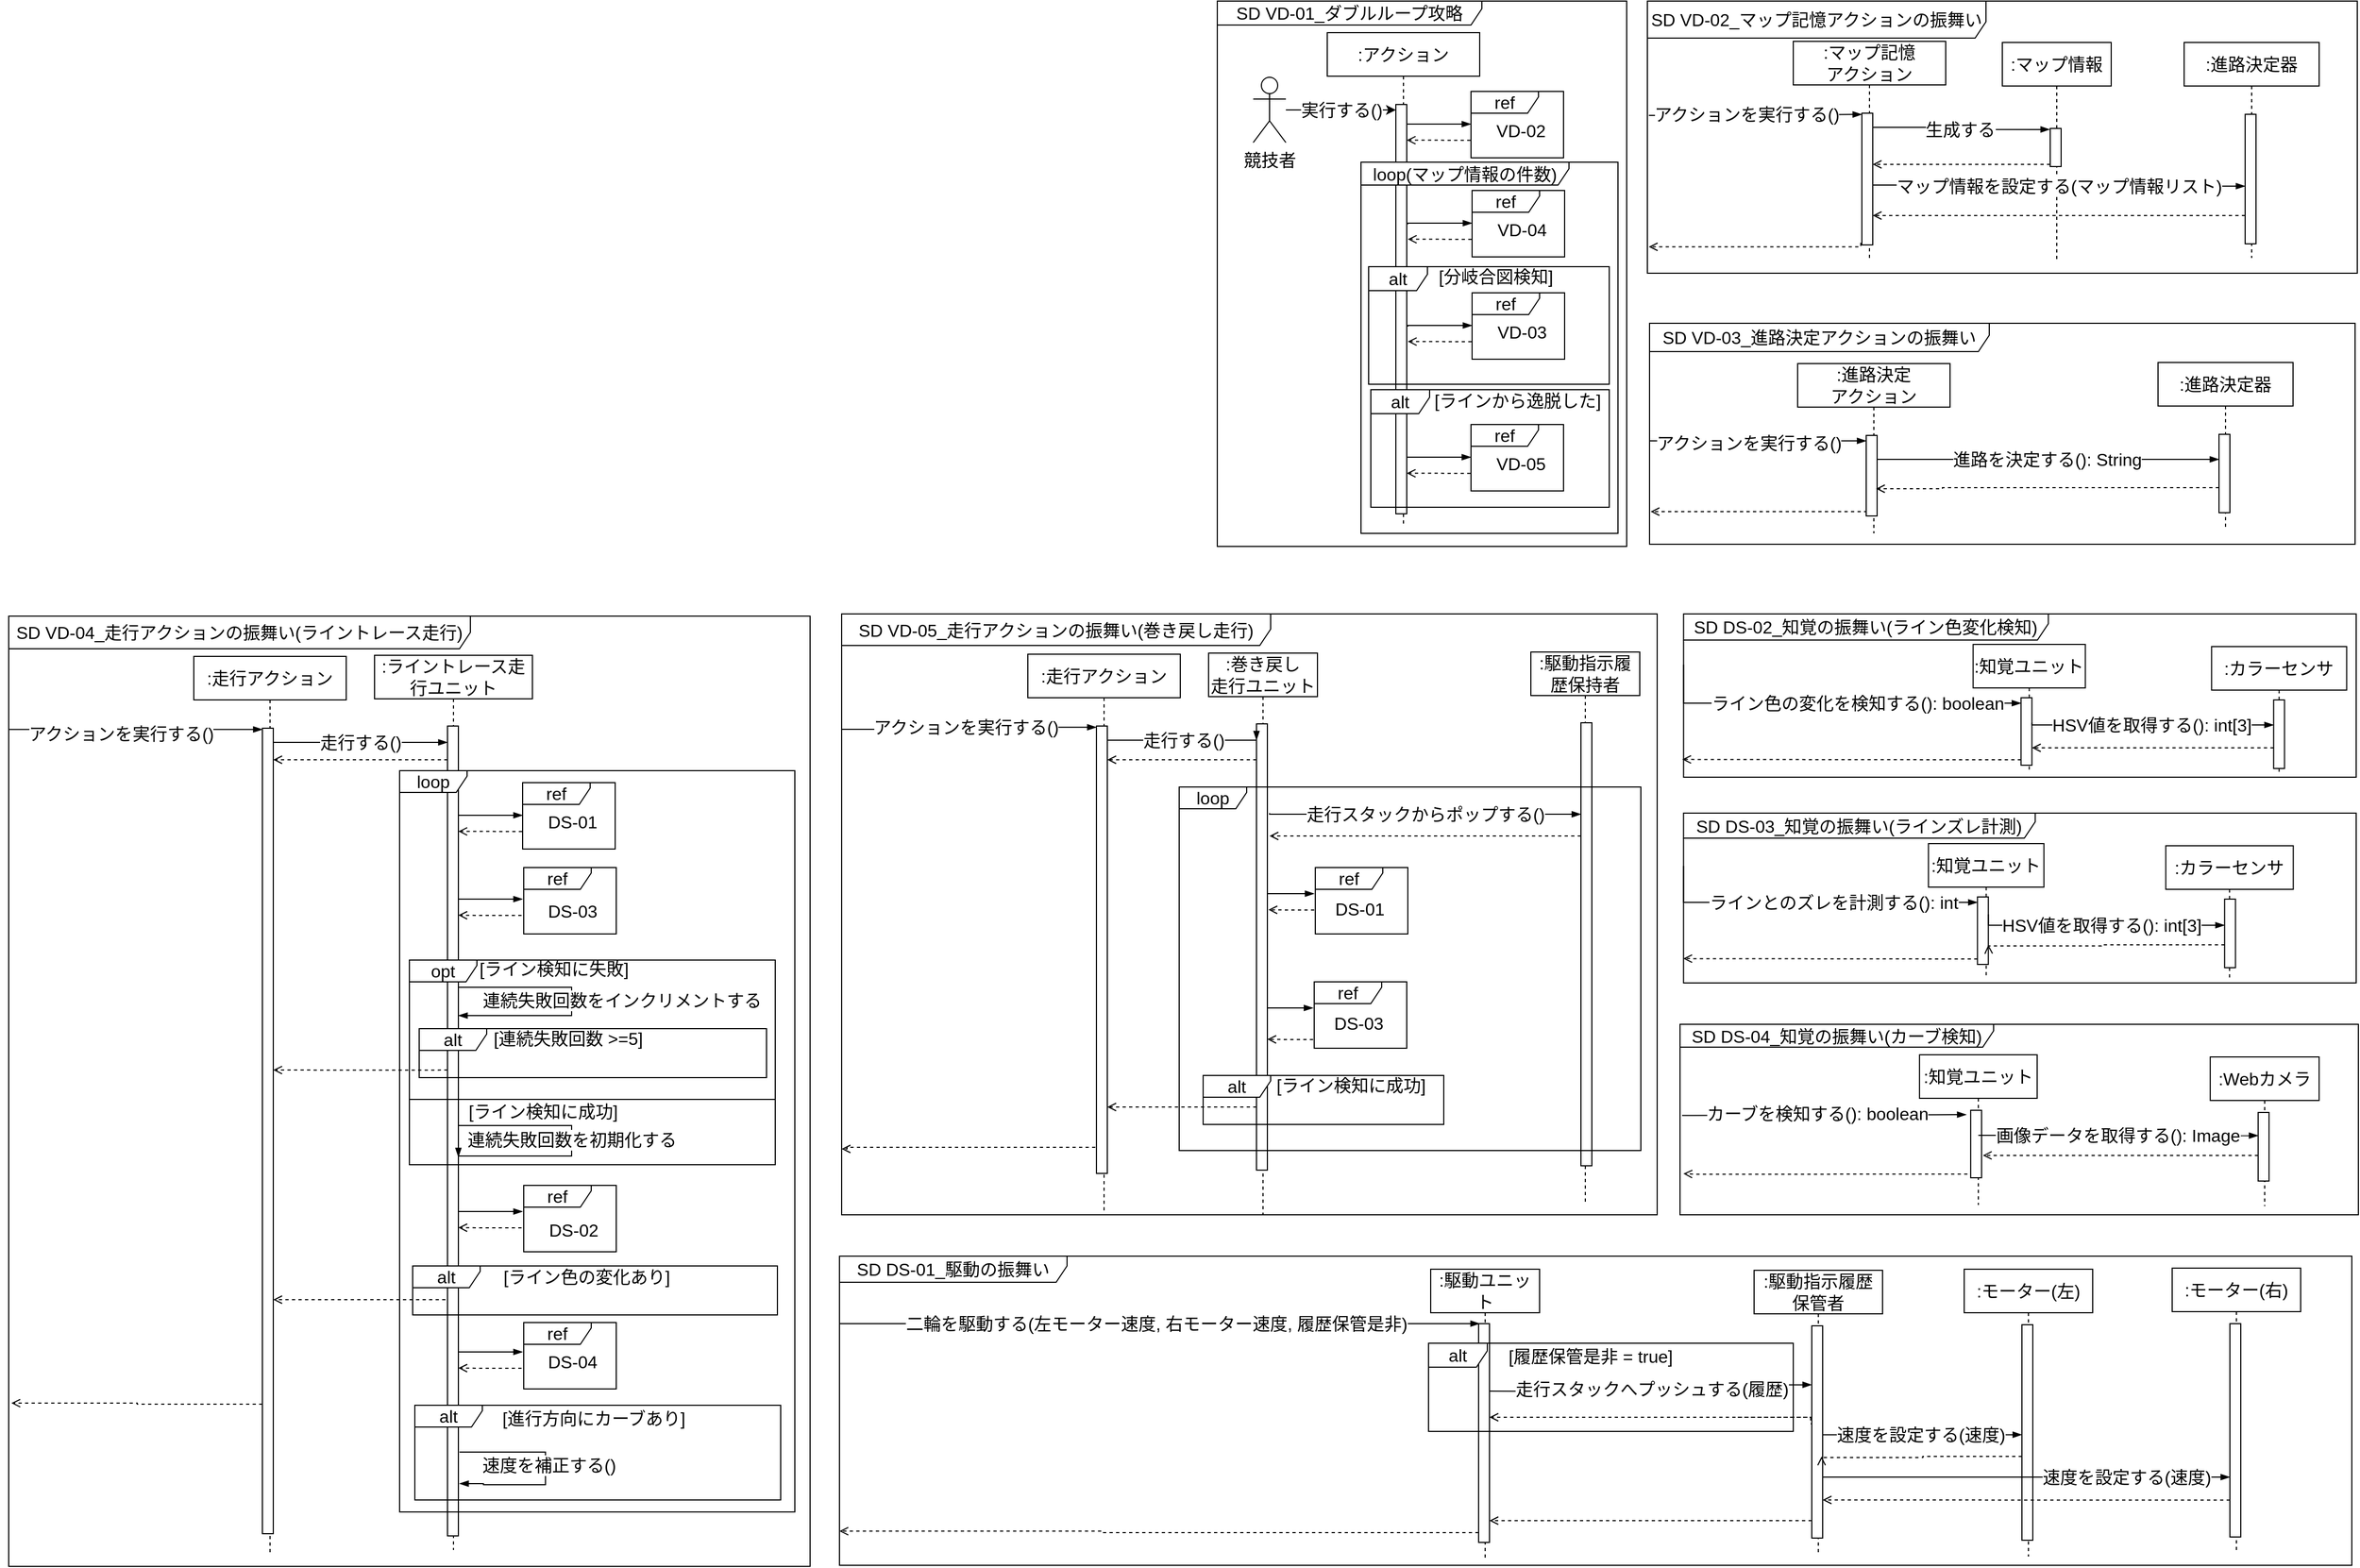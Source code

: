 <mxfile version="28.0.6">
  <diagram name="Page-1" id="2YBvvXClWsGukQMizWep">
    <mxGraphModel dx="3107" dy="1936" grid="0" gridSize="10" guides="0" tooltips="1" connect="1" arrows="1" fold="1" page="0" pageScale="1" pageWidth="850" pageHeight="1100" math="0" shadow="0">
      <root>
        <mxCell id="0" />
        <mxCell id="1" parent="0" />
        <mxCell id="2uVVyCbOGM7wtyj-_gAp-12" value=":駆動ユニット" style="shape=umlLifeline;perimeter=lifelinePerimeter;whiteSpace=wrap;html=1;container=1;dropTarget=0;collapsible=0;recursiveResize=0;outlineConnect=0;portConstraint=eastwest;newEdgeStyle={&quot;curved&quot;:0,&quot;rounded&quot;:0};fontSize=16;" parent="1" vertex="1">
          <mxGeometry x="10" y="235" width="100" height="266" as="geometry" />
        </mxCell>
        <mxCell id="2uVVyCbOGM7wtyj-_gAp-13" value="" style="html=1;points=[[0,0,0,0,5],[0,1,0,0,-5],[1,0,0,0,5],[1,1,0,0,-5]];perimeter=orthogonalPerimeter;outlineConnect=0;targetShapes=umlLifeline;portConstraint=eastwest;newEdgeStyle={&quot;curved&quot;:0,&quot;rounded&quot;:0};fontSize=16;" parent="2uVVyCbOGM7wtyj-_gAp-12" vertex="1">
          <mxGeometry x="44" y="50" width="10" height="201" as="geometry" />
        </mxCell>
        <mxCell id="2uVVyCbOGM7wtyj-_gAp-14" value=":駆動指示履歴保管者" style="shape=umlLifeline;perimeter=lifelinePerimeter;whiteSpace=wrap;html=1;container=1;dropTarget=0;collapsible=0;recursiveResize=0;outlineConnect=0;portConstraint=eastwest;newEdgeStyle={&quot;curved&quot;:0,&quot;rounded&quot;:0};fontSize=16;" parent="1" vertex="1">
          <mxGeometry x="307" y="236" width="118" height="260" as="geometry" />
        </mxCell>
        <mxCell id="2uVVyCbOGM7wtyj-_gAp-15" value="" style="html=1;points=[[0,0,0,0,5],[0,1,0,0,-5],[1,0,0,0,5],[1,1,0,0,-5]];perimeter=orthogonalPerimeter;outlineConnect=0;targetShapes=umlLifeline;portConstraint=eastwest;newEdgeStyle={&quot;curved&quot;:0,&quot;rounded&quot;:0};fontSize=16;" parent="2uVVyCbOGM7wtyj-_gAp-14" vertex="1">
          <mxGeometry x="53" y="51" width="10" height="195" as="geometry" />
        </mxCell>
        <mxCell id="2uVVyCbOGM7wtyj-_gAp-16" value=":モーター(左)" style="shape=umlLifeline;perimeter=lifelinePerimeter;whiteSpace=wrap;html=1;container=1;dropTarget=0;collapsible=0;recursiveResize=0;outlineConnect=0;portConstraint=eastwest;newEdgeStyle={&quot;curved&quot;:0,&quot;rounded&quot;:0};fontSize=16;" parent="1" vertex="1">
          <mxGeometry x="500" y="235" width="118" height="264" as="geometry" />
        </mxCell>
        <mxCell id="2uVVyCbOGM7wtyj-_gAp-17" value="" style="html=1;points=[[0,0,0,0,5],[0,1,0,0,-5],[1,0,0,0,5],[1,1,0,0,-5]];perimeter=orthogonalPerimeter;outlineConnect=0;targetShapes=umlLifeline;portConstraint=eastwest;newEdgeStyle={&quot;curved&quot;:0,&quot;rounded&quot;:0};fontSize=16;" parent="2uVVyCbOGM7wtyj-_gAp-16" vertex="1">
          <mxGeometry x="53" y="51" width="10" height="198" as="geometry" />
        </mxCell>
        <mxCell id="2uVVyCbOGM7wtyj-_gAp-18" value=":モーター(右)" style="shape=umlLifeline;perimeter=lifelinePerimeter;whiteSpace=wrap;html=1;container=1;dropTarget=0;collapsible=0;recursiveResize=0;outlineConnect=0;portConstraint=eastwest;newEdgeStyle={&quot;curved&quot;:0,&quot;rounded&quot;:0};fontSize=16;" parent="1" vertex="1">
          <mxGeometry x="691" y="234" width="118" height="261" as="geometry" />
        </mxCell>
        <mxCell id="2uVVyCbOGM7wtyj-_gAp-19" value="" style="html=1;points=[[0,0,0,0,5],[0,1,0,0,-5],[1,0,0,0,5],[1,1,0,0,-5]];perimeter=orthogonalPerimeter;outlineConnect=0;targetShapes=umlLifeline;portConstraint=eastwest;newEdgeStyle={&quot;curved&quot;:0,&quot;rounded&quot;:0};fontSize=16;" parent="2uVVyCbOGM7wtyj-_gAp-18" vertex="1">
          <mxGeometry x="53" y="51" width="10" height="196" as="geometry" />
        </mxCell>
        <mxCell id="2uVVyCbOGM7wtyj-_gAp-21" value="二輪を駆動する(左モーター速度, 右モーター速度, 履歴保管是非)" style="edgeStyle=orthogonalEdgeStyle;rounded=0;orthogonalLoop=1;jettySize=auto;html=1;exitX=0;exitY=0.246;exitDx=0;exitDy=0;exitPerimeter=0;endArrow=blockThin;endFill=1;fontSize=16;" parent="1" edge="1">
          <mxGeometry x="-0.01" relative="1" as="geometry">
            <mxPoint x="-533" y="284.982" as="sourcePoint" />
            <mxPoint x="55.0" y="285" as="targetPoint" />
            <Array as="points">
              <mxPoint x="-468" y="285" />
            </Array>
            <mxPoint as="offset" />
          </mxGeometry>
        </mxCell>
        <mxCell id="2uVVyCbOGM7wtyj-_gAp-20" value="SD DS-01_駆動の振舞い" style="shape=umlFrame;whiteSpace=wrap;html=1;pointerEvents=0;width=209;height=24;fontSize=16;" parent="1" vertex="1">
          <mxGeometry x="-533" y="223" width="1389" height="284" as="geometry" />
        </mxCell>
        <mxCell id="2uVVyCbOGM7wtyj-_gAp-22" value="走行スタックへプッシュする(履歴&lt;span style=&quot;background-color: light-dark(#ffffff, var(--ge-dark-color, #121212)); color: light-dark(rgb(0, 0, 0), rgb(255, 255, 255));&quot;&gt;)&lt;/span&gt;" style="edgeStyle=orthogonalEdgeStyle;rounded=0;orthogonalLoop=1;jettySize=auto;html=1;curved=0;endArrow=blockThin;endFill=1;fontSize=16;entryX=0;entryY=0.278;entryDx=0;entryDy=0;entryPerimeter=0;" parent="1" target="2uVVyCbOGM7wtyj-_gAp-15" edge="1">
          <mxGeometry relative="1" as="geometry">
            <mxPoint x="64" y="347.043" as="sourcePoint" />
            <mxPoint x="292.0" y="347.043" as="targetPoint" />
            <Array as="points" />
          </mxGeometry>
        </mxCell>
        <mxCell id="2uVVyCbOGM7wtyj-_gAp-23" value="alt" style="shape=umlFrame;whiteSpace=wrap;html=1;pointerEvents=0;width=54;height=22;fontSize=16;" parent="1" vertex="1">
          <mxGeometry x="8" y="303" width="335" height="81" as="geometry" />
        </mxCell>
        <mxCell id="2uVVyCbOGM7wtyj-_gAp-24" value="[履歴保管是非 = true&lt;span style=&quot;background-color: transparent; color: light-dark(rgb(0, 0, 0), rgb(255, 255, 255));&quot;&gt;]&lt;/span&gt;" style="text;html=1;align=center;verticalAlign=middle;whiteSpace=wrap;rounded=0;fontSize=16;" parent="1" vertex="1">
          <mxGeometry x="56" y="300" width="202" height="30" as="geometry" />
        </mxCell>
        <mxCell id="2uVVyCbOGM7wtyj-_gAp-25" style="edgeStyle=orthogonalEdgeStyle;rounded=0;orthogonalLoop=1;jettySize=auto;html=1;curved=0;dashed=1;endArrow=open;endFill=0;fontSize=16;" parent="1" edge="1">
          <mxGeometry relative="1" as="geometry">
            <mxPoint x="292.0" y="371.0" as="sourcePoint" />
            <mxPoint x="64" y="371.0" as="targetPoint" />
            <Array as="points">
              <mxPoint x="360" y="371" />
              <mxPoint x="360" y="377" />
              <mxPoint x="359" y="377" />
              <mxPoint x="359" y="371" />
            </Array>
          </mxGeometry>
        </mxCell>
        <mxCell id="2uVVyCbOGM7wtyj-_gAp-26" value="速度を設定する(速度)" style="edgeStyle=orthogonalEdgeStyle;rounded=0;orthogonalLoop=1;jettySize=auto;html=1;curved=0;endArrow=blockThin;endFill=1;fontSize=16;entryX=0;entryY=0.505;entryDx=0;entryDy=0;entryPerimeter=0;" parent="1" edge="1">
          <mxGeometry relative="1" as="geometry">
            <mxPoint x="370.0" y="391.0" as="sourcePoint" />
            <mxPoint x="553" y="387.08" as="targetPoint" />
            <Array as="points">
              <mxPoint x="370" y="387" />
            </Array>
          </mxGeometry>
        </mxCell>
        <mxCell id="2uVVyCbOGM7wtyj-_gAp-27" value="速度を設定する(速度)" style="edgeStyle=orthogonalEdgeStyle;rounded=0;orthogonalLoop=1;jettySize=auto;html=1;curved=0;endArrow=blockThin;endFill=1;fontSize=16;" parent="1" edge="1">
          <mxGeometry x="0.494" relative="1" as="geometry">
            <mxPoint x="370" y="423.012" as="sourcePoint" />
            <mxPoint x="744" y="426" as="targetPoint" />
            <Array as="points">
              <mxPoint x="370" y="426" />
            </Array>
            <mxPoint as="offset" />
          </mxGeometry>
        </mxCell>
        <mxCell id="2uVVyCbOGM7wtyj-_gAp-28" style="edgeStyle=orthogonalEdgeStyle;rounded=0;orthogonalLoop=1;jettySize=auto;html=1;curved=0;dashed=1;endArrow=open;endFill=0;fontSize=16;" parent="1" edge="1">
          <mxGeometry relative="1" as="geometry">
            <mxPoint x="553" y="407" as="sourcePoint" />
            <mxPoint x="369" y="407" as="targetPoint" />
            <Array as="points">
              <mxPoint x="462" y="407" />
              <mxPoint x="369" y="408" />
            </Array>
          </mxGeometry>
        </mxCell>
        <mxCell id="2uVVyCbOGM7wtyj-_gAp-29" style="edgeStyle=orthogonalEdgeStyle;rounded=0;orthogonalLoop=1;jettySize=auto;html=1;curved=0;dashed=1;endArrow=open;endFill=0;fontSize=16;" parent="1" edge="1">
          <mxGeometry relative="1" as="geometry">
            <mxPoint x="744" y="447.067" as="sourcePoint" />
            <mxPoint x="370" y="447" as="targetPoint" />
            <Array as="points">
              <mxPoint x="605" y="447" />
              <mxPoint x="605" y="447" />
            </Array>
          </mxGeometry>
        </mxCell>
        <mxCell id="2uVVyCbOGM7wtyj-_gAp-30" style="edgeStyle=orthogonalEdgeStyle;rounded=0;orthogonalLoop=1;jettySize=auto;html=1;curved=0;dashed=1;endArrow=open;endFill=0;fontSize=16;" parent="1" edge="1">
          <mxGeometry relative="1" as="geometry">
            <mxPoint x="360" y="466" as="sourcePoint" />
            <mxPoint x="64" y="466" as="targetPoint" />
            <Array as="points">
              <mxPoint x="233" y="466" />
              <mxPoint x="233" y="466" />
            </Array>
          </mxGeometry>
        </mxCell>
        <mxCell id="2uVVyCbOGM7wtyj-_gAp-31" style="edgeStyle=orthogonalEdgeStyle;rounded=0;orthogonalLoop=1;jettySize=auto;html=1;curved=0;dashed=1;endArrow=open;endFill=0;exitX=0;exitY=1;exitDx=0;exitDy=-5;exitPerimeter=0;entryX=0;entryY=0.92;entryDx=0;entryDy=0;entryPerimeter=0;fontSize=16;" parent="1" edge="1">
          <mxGeometry relative="1" as="geometry">
            <mxPoint x="54" y="477.0" as="sourcePoint" />
            <mxPoint x="-533" y="475.64" as="targetPoint" />
            <Array as="points">
              <mxPoint x="-291" y="477" />
            </Array>
          </mxGeometry>
        </mxCell>
        <mxCell id="2uVVyCbOGM7wtyj-_gAp-32" value="SD DS-02_知覚の振舞い(ライン色変化検知)" style="shape=umlFrame;whiteSpace=wrap;html=1;pointerEvents=0;width=335;height=24;fontSize=16;" parent="1" vertex="1">
          <mxGeometry x="242.25" y="-367" width="617.75" height="150" as="geometry" />
        </mxCell>
        <mxCell id="2uVVyCbOGM7wtyj-_gAp-33" value=":知覚ユニット" style="shape=umlLifeline;perimeter=lifelinePerimeter;whiteSpace=wrap;html=1;container=1;dropTarget=0;collapsible=0;recursiveResize=0;outlineConnect=0;portConstraint=eastwest;newEdgeStyle={&quot;curved&quot;:0,&quot;rounded&quot;:0};fontSize=16;" parent="1" vertex="1">
          <mxGeometry x="508.19" y="-339" width="103.06" height="117" as="geometry" />
        </mxCell>
        <mxCell id="2uVVyCbOGM7wtyj-_gAp-34" value="" style="html=1;points=[[0,0,0,0,5],[0,1,0,0,-5],[1,0,0,0,5],[1,1,0,0,-5]];perimeter=orthogonalPerimeter;outlineConnect=0;targetShapes=umlLifeline;portConstraint=eastwest;newEdgeStyle={&quot;curved&quot;:0,&quot;rounded&quot;:0};fontSize=16;" parent="2uVVyCbOGM7wtyj-_gAp-33" vertex="1">
          <mxGeometry x="44" y="49" width="10" height="62" as="geometry" />
        </mxCell>
        <mxCell id="2uVVyCbOGM7wtyj-_gAp-35" value=":カラーセンサ" style="shape=umlLifeline;perimeter=lifelinePerimeter;whiteSpace=wrap;html=1;container=1;dropTarget=0;collapsible=0;recursiveResize=0;outlineConnect=0;portConstraint=eastwest;newEdgeStyle={&quot;curved&quot;:0,&quot;rounded&quot;:0};fontSize=16;" parent="1" vertex="1">
          <mxGeometry x="727.19" y="-337" width="124.06" height="117" as="geometry" />
        </mxCell>
        <mxCell id="2uVVyCbOGM7wtyj-_gAp-36" value="" style="html=1;points=[[0,0,0,0,5],[0,1,0,0,-5],[1,0,0,0,5],[1,1,0,0,-5]];perimeter=orthogonalPerimeter;outlineConnect=0;targetShapes=umlLifeline;portConstraint=eastwest;newEdgeStyle={&quot;curved&quot;:0,&quot;rounded&quot;:0};fontSize=16;" parent="2uVVyCbOGM7wtyj-_gAp-35" vertex="1">
          <mxGeometry x="57" y="49" width="10" height="63" as="geometry" />
        </mxCell>
        <mxCell id="2uVVyCbOGM7wtyj-_gAp-37" value="ライン色の変化を検知する(): boolean" style="edgeStyle=orthogonalEdgeStyle;rounded=0;orthogonalLoop=1;jettySize=auto;html=1;entryX=0;entryY=0;entryDx=0;entryDy=5;entryPerimeter=0;exitX=0;exitY=0.311;exitDx=0;exitDy=0;exitPerimeter=0;endArrow=blockThin;endFill=1;fontSize=16;" parent="1" source="2uVVyCbOGM7wtyj-_gAp-32" target="2uVVyCbOGM7wtyj-_gAp-34" edge="1">
          <mxGeometry x="0.132" relative="1" as="geometry">
            <Array as="points">
              <mxPoint x="242" y="-285" />
            </Array>
            <mxPoint as="offset" />
          </mxGeometry>
        </mxCell>
        <mxCell id="2uVVyCbOGM7wtyj-_gAp-38" value="HSV値を取得する(): int[3]" style="edgeStyle=orthogonalEdgeStyle;rounded=0;orthogonalLoop=1;jettySize=auto;html=1;curved=0;endArrow=blockThin;endFill=1;fontSize=16;" parent="1" target="2uVVyCbOGM7wtyj-_gAp-36" edge="1">
          <mxGeometry relative="1" as="geometry">
            <mxPoint x="562.19" y="-267" as="sourcePoint" />
            <mxPoint x="733.19" y="-267" as="targetPoint" />
            <Array as="points">
              <mxPoint x="562.25" y="-265" />
            </Array>
          </mxGeometry>
        </mxCell>
        <mxCell id="2uVVyCbOGM7wtyj-_gAp-39" style="edgeStyle=orthogonalEdgeStyle;rounded=0;orthogonalLoop=1;jettySize=auto;html=1;curved=0;endArrow=open;endFill=0;dashed=1;fontSize=16;" parent="1" source="2uVVyCbOGM7wtyj-_gAp-36" edge="1">
          <mxGeometry relative="1" as="geometry">
            <mxPoint x="788.72" y="-245" as="sourcePoint" />
            <mxPoint x="562.19" y="-244" as="targetPoint" />
            <Array as="points">
              <mxPoint x="675" y="-244" />
              <mxPoint x="675" y="-244" />
            </Array>
          </mxGeometry>
        </mxCell>
        <mxCell id="2uVVyCbOGM7wtyj-_gAp-40" style="edgeStyle=orthogonalEdgeStyle;rounded=0;orthogonalLoop=1;jettySize=auto;html=1;curved=0;endArrow=open;endFill=0;dashed=1;entryX=-0.002;entryY=0.861;entryDx=0;entryDy=0;entryPerimeter=0;fontSize=16;" parent="1" source="2uVVyCbOGM7wtyj-_gAp-34" edge="1">
          <mxGeometry relative="1" as="geometry">
            <mxPoint x="507.19" y="-233" as="sourcePoint" />
            <mxPoint x="241.015" y="-233.325" as="targetPoint" />
            <Array as="points">
              <mxPoint x="552.19" y="-233" />
              <mxPoint x="552.19" y="-233" />
            </Array>
          </mxGeometry>
        </mxCell>
        <mxCell id="2uVVyCbOGM7wtyj-_gAp-42" value="SD DS-03_知覚の振舞い(ラインズレ計測)" style="shape=umlFrame;whiteSpace=wrap;html=1;pointerEvents=0;width=323;height=23;fontSize=16;" parent="1" vertex="1">
          <mxGeometry x="242.22" y="-184" width="617.78" height="156" as="geometry" />
        </mxCell>
        <mxCell id="2uVVyCbOGM7wtyj-_gAp-43" value=":知覚ユニット" style="shape=umlLifeline;perimeter=lifelinePerimeter;whiteSpace=wrap;html=1;container=1;dropTarget=0;collapsible=0;recursiveResize=0;outlineConnect=0;portConstraint=eastwest;newEdgeStyle={&quot;curved&quot;:0,&quot;rounded&quot;:0};fontSize=16;" parent="1" vertex="1">
          <mxGeometry x="467.16" y="-156" width="106.06" height="121" as="geometry" />
        </mxCell>
        <mxCell id="2uVVyCbOGM7wtyj-_gAp-44" value="" style="html=1;points=[[0,0,0,0,5],[0,1,0,0,-5],[1,0,0,0,5],[1,1,0,0,-5]];perimeter=orthogonalPerimeter;outlineConnect=0;targetShapes=umlLifeline;portConstraint=eastwest;newEdgeStyle={&quot;curved&quot;:0,&quot;rounded&quot;:0};fontSize=16;" parent="2uVVyCbOGM7wtyj-_gAp-43" vertex="1">
          <mxGeometry x="45" y="49" width="10" height="62" as="geometry" />
        </mxCell>
        <mxCell id="2uVVyCbOGM7wtyj-_gAp-45" value=":カラーセンサ" style="shape=umlLifeline;perimeter=lifelinePerimeter;whiteSpace=wrap;html=1;container=1;dropTarget=0;collapsible=0;recursiveResize=0;outlineConnect=0;portConstraint=eastwest;newEdgeStyle={&quot;curved&quot;:0,&quot;rounded&quot;:0};fontSize=16;" parent="1" vertex="1">
          <mxGeometry x="685.16" y="-154" width="117.06" height="121" as="geometry" />
        </mxCell>
        <mxCell id="2uVVyCbOGM7wtyj-_gAp-46" value="" style="html=1;points=[[0,0,0,0,5],[0,1,0,0,-5],[1,0,0,0,5],[1,1,0,0,-5]];perimeter=orthogonalPerimeter;outlineConnect=0;targetShapes=umlLifeline;portConstraint=eastwest;newEdgeStyle={&quot;curved&quot;:0,&quot;rounded&quot;:0};fontSize=16;" parent="2uVVyCbOGM7wtyj-_gAp-45" vertex="1">
          <mxGeometry x="54" y="49" width="10" height="63" as="geometry" />
        </mxCell>
        <mxCell id="2uVVyCbOGM7wtyj-_gAp-47" value="ラインとのズレを計測する(): int" style="edgeStyle=orthogonalEdgeStyle;rounded=0;orthogonalLoop=1;jettySize=auto;html=1;entryX=0;entryY=0;entryDx=0;entryDy=5;entryPerimeter=0;exitX=0;exitY=0.311;exitDx=0;exitDy=0;exitPerimeter=0;endArrow=blockThin;endFill=1;fontSize=16;" parent="1" source="2uVVyCbOGM7wtyj-_gAp-42" target="2uVVyCbOGM7wtyj-_gAp-44" edge="1">
          <mxGeometry x="0.132" relative="1" as="geometry">
            <Array as="points">
              <mxPoint x="242" y="-102" />
            </Array>
            <mxPoint as="offset" />
          </mxGeometry>
        </mxCell>
        <mxCell id="2uVVyCbOGM7wtyj-_gAp-48" value="HSV値を取得する(): int[3]" style="edgeStyle=orthogonalEdgeStyle;rounded=0;orthogonalLoop=1;jettySize=auto;html=1;curved=0;endArrow=blockThin;endFill=1;fontSize=16;" parent="1" edge="1" target="2uVVyCbOGM7wtyj-_gAp-46">
          <mxGeometry relative="1" as="geometry">
            <mxPoint x="522.16" y="-91" as="sourcePoint" />
            <mxPoint x="730.16" y="-81.0" as="targetPoint" />
            <Array as="points">
              <mxPoint x="522" y="-81" />
            </Array>
          </mxGeometry>
        </mxCell>
        <mxCell id="2uVVyCbOGM7wtyj-_gAp-49" style="edgeStyle=orthogonalEdgeStyle;rounded=0;orthogonalLoop=1;jettySize=auto;html=1;curved=0;endArrow=open;endFill=0;dashed=1;fontSize=16;" parent="1" edge="1" source="2uVVyCbOGM7wtyj-_gAp-46">
          <mxGeometry relative="1" as="geometry">
            <mxPoint x="730.16" y="-62.973" as="sourcePoint" />
            <mxPoint x="522.16" y="-63" as="targetPoint" />
            <Array as="points">
              <mxPoint x="626" y="-63" />
              <mxPoint x="522" y="-62" />
            </Array>
          </mxGeometry>
        </mxCell>
        <mxCell id="2uVVyCbOGM7wtyj-_gAp-50" style="edgeStyle=orthogonalEdgeStyle;rounded=0;orthogonalLoop=1;jettySize=auto;html=1;curved=0;endArrow=open;endFill=0;dashed=1;entryX=-0.002;entryY=0.861;entryDx=0;entryDy=0;entryPerimeter=0;fontSize=16;" parent="1" source="2uVVyCbOGM7wtyj-_gAp-44" edge="1">
          <mxGeometry relative="1" as="geometry">
            <mxPoint x="467.16" y="-50" as="sourcePoint" />
            <mxPoint x="241.984" y="-50.325" as="targetPoint" />
            <Array as="points">
              <mxPoint x="512.16" y="-50" />
              <mxPoint x="512.16" y="-50" />
            </Array>
          </mxGeometry>
        </mxCell>
        <mxCell id="2uVVyCbOGM7wtyj-_gAp-51" value="SD DS-04_知覚の振舞い(カーブ検知)" style="shape=umlFrame;whiteSpace=wrap;html=1;pointerEvents=0;width=288;height=21;fontSize=16;" parent="1" vertex="1">
          <mxGeometry x="239" y="10" width="623" height="175" as="geometry" />
        </mxCell>
        <mxCell id="2uVVyCbOGM7wtyj-_gAp-52" value=":知覚ユニット" style="shape=umlLifeline;perimeter=lifelinePerimeter;whiteSpace=wrap;html=1;container=1;dropTarget=0;collapsible=0;recursiveResize=0;outlineConnect=0;portConstraint=eastwest;newEdgeStyle={&quot;curved&quot;:0,&quot;rounded&quot;:0};fontSize=16;" parent="1" vertex="1">
          <mxGeometry x="458.94" y="38" width="108.06" height="138" as="geometry" />
        </mxCell>
        <mxCell id="2uVVyCbOGM7wtyj-_gAp-53" value="" style="html=1;points=[[0,0,0,0,5],[0,1,0,0,-5],[1,0,0,0,5],[1,1,0,0,-5]];perimeter=orthogonalPerimeter;outlineConnect=0;targetShapes=umlLifeline;portConstraint=eastwest;newEdgeStyle={&quot;curved&quot;:0,&quot;rounded&quot;:0};fontSize=16;" parent="2uVVyCbOGM7wtyj-_gAp-52" vertex="1">
          <mxGeometry x="47" y="51" width="10" height="62" as="geometry" />
        </mxCell>
        <mxCell id="2uVVyCbOGM7wtyj-_gAp-54" value=":Webカメラ" style="shape=umlLifeline;perimeter=lifelinePerimeter;whiteSpace=wrap;html=1;container=1;dropTarget=0;collapsible=0;recursiveResize=0;outlineConnect=0;portConstraint=eastwest;newEdgeStyle={&quot;curved&quot;:0,&quot;rounded&quot;:0};fontSize=16;" parent="1" vertex="1">
          <mxGeometry x="725.94" y="40" width="100" height="137" as="geometry" />
        </mxCell>
        <mxCell id="2uVVyCbOGM7wtyj-_gAp-55" value="" style="html=1;points=[[0,0,0,0,5],[0,1,0,0,-5],[1,0,0,0,5],[1,1,0,0,-5]];perimeter=orthogonalPerimeter;outlineConnect=0;targetShapes=umlLifeline;portConstraint=eastwest;newEdgeStyle={&quot;curved&quot;:0,&quot;rounded&quot;:0};fontSize=16;" parent="2uVVyCbOGM7wtyj-_gAp-54" vertex="1">
          <mxGeometry x="44" y="51" width="10" height="63" as="geometry" />
        </mxCell>
        <mxCell id="2uVVyCbOGM7wtyj-_gAp-56" value="カーブを検知する(): boolean" style="edgeStyle=orthogonalEdgeStyle;rounded=0;orthogonalLoop=1;jettySize=auto;html=1;entryX=0;entryY=0;entryDx=0;entryDy=5;entryPerimeter=0;endArrow=blockThin;endFill=1;fontSize=16;exitX=0.003;exitY=0.564;exitDx=0;exitDy=0;exitPerimeter=0;" parent="1" edge="1">
          <mxGeometry x="-0.048" y="1" relative="1" as="geometry">
            <Array as="points">
              <mxPoint x="251" y="94" />
              <mxPoint x="251" y="93" />
            </Array>
            <mxPoint as="offset" />
            <mxPoint x="240.869" y="93.7" as="sourcePoint" />
            <mxPoint x="501.94" y="93" as="targetPoint" />
          </mxGeometry>
        </mxCell>
        <mxCell id="2uVVyCbOGM7wtyj-_gAp-57" value="画像データを取得する(): Image" style="edgeStyle=orthogonalEdgeStyle;rounded=0;orthogonalLoop=1;jettySize=auto;html=1;curved=0;endArrow=blockThin;endFill=1;entryX=0.006;entryY=0.337;entryDx=0;entryDy=0;entryPerimeter=0;fontSize=16;" parent="1" target="2uVVyCbOGM7wtyj-_gAp-55" edge="1">
          <mxGeometry relative="1" as="geometry">
            <mxPoint x="512.94" y="112" as="sourcePoint" />
            <mxPoint x="683.94" y="112" as="targetPoint" />
            <Array as="points">
              <mxPoint x="513" y="112" />
            </Array>
          </mxGeometry>
        </mxCell>
        <mxCell id="2uVVyCbOGM7wtyj-_gAp-58" style="edgeStyle=orthogonalEdgeStyle;rounded=0;orthogonalLoop=1;jettySize=auto;html=1;curved=0;endArrow=open;endFill=0;dashed=1;entryX=1.121;entryY=0.669;entryDx=0;entryDy=0;entryPerimeter=0;fontSize=16;" parent="1" source="2uVVyCbOGM7wtyj-_gAp-55" target="2uVVyCbOGM7wtyj-_gAp-53" edge="1">
          <mxGeometry relative="1" as="geometry">
            <mxPoint x="683.94" y="130" as="sourcePoint" />
            <mxPoint x="514" y="130" as="targetPoint" />
            <Array as="points">
              <mxPoint x="603" y="130" />
            </Array>
          </mxGeometry>
        </mxCell>
        <mxCell id="2uVVyCbOGM7wtyj-_gAp-59" style="edgeStyle=orthogonalEdgeStyle;rounded=0;orthogonalLoop=1;jettySize=auto;html=1;curved=0;endArrow=open;endFill=0;dashed=1;fontSize=16;entryX=0.005;entryY=0.87;entryDx=0;entryDy=0;entryPerimeter=0;" parent="1" edge="1">
          <mxGeometry relative="1" as="geometry">
            <mxPoint x="502.94" y="147.675" as="sourcePoint" />
            <mxPoint x="242.115" y="147.25" as="targetPoint" />
            <Array as="points">
              <mxPoint x="254" y="148" />
            </Array>
          </mxGeometry>
        </mxCell>
        <mxCell id="2uVVyCbOGM7wtyj-_gAp-60" value=":マップ情報" style="shape=umlLifeline;perimeter=lifelinePerimeter;whiteSpace=wrap;html=1;container=1;dropTarget=0;collapsible=0;recursiveResize=0;outlineConnect=0;portConstraint=eastwest;newEdgeStyle={&quot;curved&quot;:0,&quot;rounded&quot;:0};fontSize=16;" parent="1" vertex="1">
          <mxGeometry x="535" y="-892" width="100" height="201" as="geometry" />
        </mxCell>
        <mxCell id="2uVVyCbOGM7wtyj-_gAp-61" value="" style="html=1;points=[[0,0,0,0,5],[0,1,0,0,-5],[1,0,0,0,5],[1,1,0,0,-5]];perimeter=orthogonalPerimeter;outlineConnect=0;targetShapes=umlLifeline;portConstraint=eastwest;newEdgeStyle={&quot;curved&quot;:0,&quot;rounded&quot;:0};fontSize=16;" parent="2uVVyCbOGM7wtyj-_gAp-60" vertex="1">
          <mxGeometry x="44" y="79" width="10" height="35" as="geometry" />
        </mxCell>
        <mxCell id="2uVVyCbOGM7wtyj-_gAp-62" value=":進路決定器" style="shape=umlLifeline;perimeter=lifelinePerimeter;whiteSpace=wrap;html=1;container=1;dropTarget=0;collapsible=0;recursiveResize=0;outlineConnect=0;portConstraint=eastwest;newEdgeStyle={&quot;curved&quot;:0,&quot;rounded&quot;:0};fontSize=16;" parent="1" vertex="1">
          <mxGeometry x="702" y="-892" width="124" height="198" as="geometry" />
        </mxCell>
        <mxCell id="2uVVyCbOGM7wtyj-_gAp-63" value="" style="html=1;points=[[0,0,0,0,5],[0,1,0,0,-5],[1,0,0,0,5],[1,1,0,0,-5]];perimeter=orthogonalPerimeter;outlineConnect=0;targetShapes=umlLifeline;portConstraint=eastwest;newEdgeStyle={&quot;curved&quot;:0,&quot;rounded&quot;:0};fontSize=16;" parent="2uVVyCbOGM7wtyj-_gAp-62" vertex="1">
          <mxGeometry x="56" y="66" width="10" height="119" as="geometry" />
        </mxCell>
        <mxCell id="2uVVyCbOGM7wtyj-_gAp-64" value=":マップ記憶&lt;div&gt;アクション&lt;/div&gt;" style="shape=umlLifeline;perimeter=lifelinePerimeter;whiteSpace=wrap;html=1;container=1;dropTarget=0;collapsible=0;recursiveResize=0;outlineConnect=0;portConstraint=eastwest;newEdgeStyle={&quot;curved&quot;:0,&quot;rounded&quot;:0};fontSize=16;" parent="1" vertex="1">
          <mxGeometry x="343" y="-893" width="140" height="202" as="geometry" />
        </mxCell>
        <mxCell id="2uVVyCbOGM7wtyj-_gAp-65" value="" style="html=1;points=[[0,0,0,0,5],[0,1,0,0,-5],[1,0,0,0,5],[1,1,0,0,-5]];perimeter=orthogonalPerimeter;outlineConnect=0;targetShapes=umlLifeline;portConstraint=eastwest;newEdgeStyle={&quot;curved&quot;:0,&quot;rounded&quot;:0};fontSize=16;" parent="2uVVyCbOGM7wtyj-_gAp-64" vertex="1">
          <mxGeometry x="63" y="66" width="10" height="121" as="geometry" />
        </mxCell>
        <mxCell id="2uVVyCbOGM7wtyj-_gAp-69" value="アクションを実行する()" style="edgeStyle=orthogonalEdgeStyle;rounded=0;orthogonalLoop=1;jettySize=auto;html=1;exitX=0.002;exitY=0.42;exitDx=0;exitDy=0;exitPerimeter=0;endArrow=blockThin;endFill=1;fontSize=16;" parent="1" source="2uVVyCbOGM7wtyj-_gAp-68" edge="1">
          <mxGeometry x="-0.087" y="1" relative="1" as="geometry">
            <mxPoint x="268" y="-825.25" as="sourcePoint" />
            <mxPoint x="406" y="-825.905" as="targetPoint" />
            <Array as="points">
              <mxPoint x="302" y="-825" />
            </Array>
            <mxPoint as="offset" />
          </mxGeometry>
        </mxCell>
        <mxCell id="2uVVyCbOGM7wtyj-_gAp-68" value="SD VD-02_マップ記憶アクションの振舞い" style="shape=umlFrame;whiteSpace=wrap;html=1;pointerEvents=0;width=311;height=34;fontSize=16;" parent="1" vertex="1">
          <mxGeometry x="209" y="-930" width="652" height="250" as="geometry" />
        </mxCell>
        <mxCell id="2uVVyCbOGM7wtyj-_gAp-70" value="生成する" style="edgeStyle=orthogonalEdgeStyle;rounded=0;orthogonalLoop=1;jettySize=auto;html=1;curved=0;entryX=-0.041;entryY=0.027;entryDx=0;entryDy=0;entryPerimeter=0;endArrow=blockThin;endFill=1;fontSize=16;" parent="1" source="2uVVyCbOGM7wtyj-_gAp-65" target="2uVVyCbOGM7wtyj-_gAp-61" edge="1">
          <mxGeometry relative="1" as="geometry">
            <Array as="points">
              <mxPoint x="485" y="-814" />
            </Array>
          </mxGeometry>
        </mxCell>
        <mxCell id="2uVVyCbOGM7wtyj-_gAp-72" style="edgeStyle=orthogonalEdgeStyle;rounded=0;orthogonalLoop=1;jettySize=auto;html=1;curved=0;endArrow=open;endFill=0;dashed=1;fontSize=16;" parent="1" source="2uVVyCbOGM7wtyj-_gAp-61" target="2uVVyCbOGM7wtyj-_gAp-65" edge="1">
          <mxGeometry relative="1" as="geometry">
            <Array as="points">
              <mxPoint x="517" y="-780" />
              <mxPoint x="517" y="-780" />
            </Array>
          </mxGeometry>
        </mxCell>
        <mxCell id="2uVVyCbOGM7wtyj-_gAp-73" value="マップ情報を設定する(マップ情報リスト)" style="edgeStyle=orthogonalEdgeStyle;rounded=0;orthogonalLoop=1;jettySize=auto;html=1;curved=0;fontSize=16;endArrow=blockThin;endFill=1;" parent="1" target="2uVVyCbOGM7wtyj-_gAp-63" edge="1">
          <mxGeometry relative="1" as="geometry">
            <mxPoint x="416" y="-761" as="sourcePoint" />
            <mxPoint x="719" y="-761" as="targetPoint" />
            <Array as="points">
              <mxPoint x="587" y="-760" />
            </Array>
          </mxGeometry>
        </mxCell>
        <mxCell id="2uVVyCbOGM7wtyj-_gAp-75" style="edgeStyle=orthogonalEdgeStyle;rounded=0;orthogonalLoop=1;jettySize=auto;html=1;curved=0;endArrow=open;endFill=0;dashed=1;fontSize=16;" parent="1" source="2uVVyCbOGM7wtyj-_gAp-63" target="2uVVyCbOGM7wtyj-_gAp-65" edge="1">
          <mxGeometry relative="1" as="geometry">
            <mxPoint x="718" y="-734" as="sourcePoint" />
            <mxPoint x="581" y="-734" as="targetPoint" />
            <Array as="points">
              <mxPoint x="567" y="-733" />
              <mxPoint x="567" y="-733" />
            </Array>
          </mxGeometry>
        </mxCell>
        <mxCell id="2uVVyCbOGM7wtyj-_gAp-76" style="edgeStyle=orthogonalEdgeStyle;rounded=0;orthogonalLoop=1;jettySize=auto;html=1;curved=0;endArrow=open;endFill=0;dashed=1;fontSize=16;entryX=0.002;entryY=0.903;entryDx=0;entryDy=0;entryPerimeter=0;" parent="1" target="2uVVyCbOGM7wtyj-_gAp-68" edge="1">
          <mxGeometry relative="1" as="geometry">
            <mxPoint x="405" y="-708" as="sourcePoint" />
            <mxPoint x="268" y="-708" as="targetPoint" />
            <Array as="points">
              <mxPoint x="405" y="-704" />
            </Array>
          </mxGeometry>
        </mxCell>
        <mxCell id="2uVVyCbOGM7wtyj-_gAp-79" value=":進路決定器" style="shape=umlLifeline;perimeter=lifelinePerimeter;whiteSpace=wrap;html=1;container=1;dropTarget=0;collapsible=0;recursiveResize=0;outlineConnect=0;portConstraint=eastwest;newEdgeStyle={&quot;curved&quot;:0,&quot;rounded&quot;:0};fontSize=16;" parent="1" vertex="1">
          <mxGeometry x="678" y="-598" width="124" height="154" as="geometry" />
        </mxCell>
        <mxCell id="2uVVyCbOGM7wtyj-_gAp-80" value="" style="html=1;points=[[0,0,0,0,5],[0,1,0,0,-5],[1,0,0,0,5],[1,1,0,0,-5]];perimeter=orthogonalPerimeter;outlineConnect=0;targetShapes=umlLifeline;portConstraint=eastwest;newEdgeStyle={&quot;curved&quot;:0,&quot;rounded&quot;:0};fontSize=16;" parent="2uVVyCbOGM7wtyj-_gAp-79" vertex="1">
          <mxGeometry x="56" y="66" width="10" height="72" as="geometry" />
        </mxCell>
        <mxCell id="2uVVyCbOGM7wtyj-_gAp-81" value=":進路決定&lt;div&gt;アクション&lt;/div&gt;" style="shape=umlLifeline;perimeter=lifelinePerimeter;whiteSpace=wrap;html=1;container=1;dropTarget=0;collapsible=0;recursiveResize=0;outlineConnect=0;portConstraint=eastwest;newEdgeStyle={&quot;curved&quot;:0,&quot;rounded&quot;:0};fontSize=16;" parent="1" vertex="1">
          <mxGeometry x="347" y="-597" width="140" height="156" as="geometry" />
        </mxCell>
        <mxCell id="2uVVyCbOGM7wtyj-_gAp-82" value="" style="html=1;points=[[0,0,0,0,5],[0,1,0,0,-5],[1,0,0,0,5],[1,1,0,0,-5]];perimeter=orthogonalPerimeter;outlineConnect=0;targetShapes=umlLifeline;portConstraint=eastwest;newEdgeStyle={&quot;curved&quot;:0,&quot;rounded&quot;:0};fontSize=16;" parent="2uVVyCbOGM7wtyj-_gAp-81" vertex="1">
          <mxGeometry x="63" y="66" width="10" height="74" as="geometry" />
        </mxCell>
        <mxCell id="2uVVyCbOGM7wtyj-_gAp-83" value="アクションを実行する()" style="edgeStyle=orthogonalEdgeStyle;rounded=0;orthogonalLoop=1;jettySize=auto;html=1;exitX=0;exitY=0.419;exitDx=0;exitDy=0;exitPerimeter=0;endArrow=blockThin;endFill=1;fontSize=16;entryX=0;entryY=0;entryDx=0;entryDy=5;entryPerimeter=0;" parent="1" source="2uVVyCbOGM7wtyj-_gAp-84" target="2uVVyCbOGM7wtyj-_gAp-82" edge="1">
          <mxGeometry x="0.027" y="-2" relative="1" as="geometry">
            <mxPoint x="236" y="-529.912" as="sourcePoint" />
            <mxPoint x="350" y="-529.905" as="targetPoint" />
            <Array as="points">
              <mxPoint x="211" y="-526" />
            </Array>
            <mxPoint as="offset" />
          </mxGeometry>
        </mxCell>
        <mxCell id="2uVVyCbOGM7wtyj-_gAp-84" value="SD VD-03_進路決定アクションの振舞い" style="shape=umlFrame;whiteSpace=wrap;html=1;pointerEvents=0;width=312;height=26;fontSize=16;" parent="1" vertex="1">
          <mxGeometry x="211" y="-634" width="648" height="203" as="geometry" />
        </mxCell>
        <mxCell id="2uVVyCbOGM7wtyj-_gAp-87" value="進路を決定する(): String" style="edgeStyle=orthogonalEdgeStyle;rounded=0;orthogonalLoop=1;jettySize=auto;html=1;curved=0;fontSize=16;endArrow=blockThin;endFill=1;" parent="1" target="2uVVyCbOGM7wtyj-_gAp-80" edge="1">
          <mxGeometry relative="1" as="geometry">
            <mxPoint x="420" y="-511" as="sourcePoint" />
            <mxPoint x="696" y="-511" as="targetPoint" />
            <Array as="points">
              <mxPoint x="420" y="-511" />
              <mxPoint x="420" y="-509" />
            </Array>
          </mxGeometry>
        </mxCell>
        <mxCell id="2uVVyCbOGM7wtyj-_gAp-88" style="edgeStyle=orthogonalEdgeStyle;rounded=0;orthogonalLoop=1;jettySize=auto;html=1;curved=0;endArrow=open;endFill=0;dashed=1;fontSize=16;" parent="1" source="2uVVyCbOGM7wtyj-_gAp-80" edge="1">
          <mxGeometry relative="1" as="geometry">
            <mxPoint x="695" y="-484" as="sourcePoint" />
            <mxPoint x="419" y="-482" as="targetPoint" />
            <Array as="points">
              <mxPoint x="480" y="-483" />
              <mxPoint x="393" y="-482" />
            </Array>
          </mxGeometry>
        </mxCell>
        <mxCell id="2uVVyCbOGM7wtyj-_gAp-89" style="edgeStyle=orthogonalEdgeStyle;rounded=0;orthogonalLoop=1;jettySize=auto;html=1;curved=0;endArrow=open;endFill=0;dashed=1;fontSize=16;exitX=0;exitY=1;exitDx=0;exitDy=-5;exitPerimeter=0;" parent="1" source="2uVVyCbOGM7wtyj-_gAp-82" edge="1">
          <mxGeometry relative="1" as="geometry">
            <mxPoint x="349" y="-461" as="sourcePoint" />
            <mxPoint x="212" y="-461" as="targetPoint" />
            <Array as="points">
              <mxPoint x="410" y="-461" />
            </Array>
          </mxGeometry>
        </mxCell>
        <mxCell id="2uVVyCbOGM7wtyj-_gAp-91" value=":ライントレース走行ユニット" style="shape=umlLifeline;perimeter=lifelinePerimeter;whiteSpace=wrap;html=1;container=1;dropTarget=0;collapsible=0;recursiveResize=0;outlineConnect=0;portConstraint=eastwest;newEdgeStyle={&quot;curved&quot;:0,&quot;rounded&quot;:0};fontSize=16;" parent="1" vertex="1">
          <mxGeometry x="-960" y="-329" width="145" height="822" as="geometry" />
        </mxCell>
        <mxCell id="2uVVyCbOGM7wtyj-_gAp-92" value="" style="html=1;points=[[0,0,0,0,5],[0,1,0,0,-5],[1,0,0,0,5],[1,1,0,0,-5]];perimeter=orthogonalPerimeter;outlineConnect=0;targetShapes=umlLifeline;portConstraint=eastwest;newEdgeStyle={&quot;curved&quot;:0,&quot;rounded&quot;:0};fontSize=16;" parent="2uVVyCbOGM7wtyj-_gAp-91" vertex="1">
          <mxGeometry x="67" y="65" width="10" height="744" as="geometry" />
        </mxCell>
        <mxCell id="2uVVyCbOGM7wtyj-_gAp-133" value="連続失敗回数をインクリメントする" style="edgeStyle=orthogonalEdgeStyle;rounded=0;orthogonalLoop=1;jettySize=auto;html=1;curved=0;endArrow=blockThin;endFill=1;fontSize=16;" parent="2uVVyCbOGM7wtyj-_gAp-91" edge="1">
          <mxGeometry x="0.028" y="46" relative="1" as="geometry">
            <mxPoint x="77" y="314" as="sourcePoint" />
            <mxPoint x="77" y="331" as="targetPoint" />
            <Array as="points">
              <mxPoint x="77" y="305" />
              <mxPoint x="181" y="305" />
              <mxPoint x="181" y="331" />
            </Array>
            <mxPoint as="offset" />
          </mxGeometry>
        </mxCell>
        <mxCell id="2uVVyCbOGM7wtyj-_gAp-95" value=":走行アクション" style="shape=umlLifeline;perimeter=lifelinePerimeter;whiteSpace=wrap;html=1;container=1;dropTarget=0;collapsible=0;recursiveResize=0;outlineConnect=0;portConstraint=eastwest;newEdgeStyle={&quot;curved&quot;:0,&quot;rounded&quot;:0};fontSize=16;" parent="1" vertex="1">
          <mxGeometry x="-1126" y="-328" width="140" height="825" as="geometry" />
        </mxCell>
        <mxCell id="2uVVyCbOGM7wtyj-_gAp-96" value="" style="html=1;points=[[0,0,0,0,5],[0,1,0,0,-5],[1,0,0,0,5],[1,1,0,0,-5]];perimeter=orthogonalPerimeter;outlineConnect=0;targetShapes=umlLifeline;portConstraint=eastwest;newEdgeStyle={&quot;curved&quot;:0,&quot;rounded&quot;:0};fontSize=16;" parent="2uVVyCbOGM7wtyj-_gAp-95" vertex="1">
          <mxGeometry x="63" y="66" width="10" height="740" as="geometry" />
        </mxCell>
        <mxCell id="2uVVyCbOGM7wtyj-_gAp-97" value="アクションを実行する()" style="edgeStyle=orthogonalEdgeStyle;rounded=0;orthogonalLoop=1;jettySize=auto;html=1;exitX=0;exitY=0.419;exitDx=0;exitDy=0;exitPerimeter=0;endArrow=blockThin;endFill=1;fontSize=16;" parent="1" source="2uVVyCbOGM7wtyj-_gAp-98" edge="1">
          <mxGeometry x="0.473" y="-4" relative="1" as="geometry">
            <mxPoint x="-1177" y="-260.912" as="sourcePoint" />
            <mxPoint x="-1063" y="-260.905" as="targetPoint" />
            <Array as="points">
              <mxPoint x="-1296" y="-261" />
            </Array>
            <mxPoint as="offset" />
          </mxGeometry>
        </mxCell>
        <mxCell id="2uVVyCbOGM7wtyj-_gAp-98" value="SD VD-04_走行アクションの振舞い(ライントレース走行)" style="shape=umlFrame;whiteSpace=wrap;html=1;pointerEvents=0;width=424;height=30;fontSize=16;" parent="1" vertex="1">
          <mxGeometry x="-1296" y="-365" width="736" height="873" as="geometry" />
        </mxCell>
        <mxCell id="2uVVyCbOGM7wtyj-_gAp-99" value="走行する()" style="edgeStyle=orthogonalEdgeStyle;rounded=0;orthogonalLoop=1;jettySize=auto;html=1;curved=0;endArrow=blockThin;endFill=1;fontSize=16;" parent="1" source="2uVVyCbOGM7wtyj-_gAp-96" target="2uVVyCbOGM7wtyj-_gAp-92" edge="1">
          <mxGeometry relative="1" as="geometry">
            <Array as="points">
              <mxPoint x="-941" y="-249" />
              <mxPoint x="-941" y="-249" />
            </Array>
            <mxPoint x="-916" y="-250" as="targetPoint" />
          </mxGeometry>
        </mxCell>
        <mxCell id="2uVVyCbOGM7wtyj-_gAp-100" style="edgeStyle=orthogonalEdgeStyle;rounded=0;orthogonalLoop=1;jettySize=auto;html=1;curved=0;endArrow=open;endFill=0;dashed=1;fontSize=16;" parent="1" source="2uVVyCbOGM7wtyj-_gAp-92" edge="1">
          <mxGeometry relative="1" as="geometry">
            <Array as="points">
              <mxPoint x="-947" y="-233" />
              <mxPoint x="-947" y="-233" />
            </Array>
            <mxPoint x="-916" y="-233" as="sourcePoint" />
            <mxPoint x="-1053" y="-233" as="targetPoint" />
          </mxGeometry>
        </mxCell>
        <mxCell id="2uVVyCbOGM7wtyj-_gAp-104" value="ref" style="shape=umlFrame;whiteSpace=wrap;html=1;pointerEvents=0;width=62;height=20;fontSize=16;" parent="1" vertex="1">
          <mxGeometry x="-824" y="-212" width="85" height="61" as="geometry" />
        </mxCell>
        <mxCell id="2uVVyCbOGM7wtyj-_gAp-105" value="DS-01" style="text;html=1;align=center;verticalAlign=middle;whiteSpace=wrap;rounded=0;fontSize=16;" parent="1" vertex="1">
          <mxGeometry x="-808" y="-191" width="60" height="30" as="geometry" />
        </mxCell>
        <mxCell id="2uVVyCbOGM7wtyj-_gAp-106" style="edgeStyle=orthogonalEdgeStyle;rounded=0;orthogonalLoop=1;jettySize=auto;html=1;curved=0;endArrow=blockThin;endFill=1;fontSize=16;" parent="1" target="2uVVyCbOGM7wtyj-_gAp-104" edge="1">
          <mxGeometry relative="1" as="geometry">
            <mxPoint x="-883" y="-181" as="sourcePoint" />
            <Array as="points">
              <mxPoint x="-883" y="-182" />
            </Array>
          </mxGeometry>
        </mxCell>
        <mxCell id="2uVVyCbOGM7wtyj-_gAp-108" style="edgeStyle=orthogonalEdgeStyle;rounded=0;orthogonalLoop=1;jettySize=auto;html=1;curved=0;endArrow=open;endFill=0;dashed=1;exitX=-0.006;exitY=0.735;exitDx=0;exitDy=0;exitPerimeter=0;fontSize=16;" parent="1" source="2uVVyCbOGM7wtyj-_gAp-104" edge="1">
          <mxGeometry relative="1" as="geometry">
            <Array as="points">
              <mxPoint x="-862" y="-167" />
              <mxPoint x="-862" y="-167" />
            </Array>
            <mxPoint x="-791" y="-215" as="sourcePoint" />
            <mxPoint x="-883" y="-167.211" as="targetPoint" />
          </mxGeometry>
        </mxCell>
        <mxCell id="2uVVyCbOGM7wtyj-_gAp-110" value="ref" style="shape=umlFrame;whiteSpace=wrap;html=1;pointerEvents=0;width=62;height=20;fontSize=16;" parent="1" vertex="1">
          <mxGeometry x="-823" y="-134" width="85" height="61" as="geometry" />
        </mxCell>
        <mxCell id="2uVVyCbOGM7wtyj-_gAp-111" value="DS-03" style="text;html=1;align=center;verticalAlign=middle;whiteSpace=wrap;rounded=0;fontSize=16;" parent="1" vertex="1">
          <mxGeometry x="-808" y="-109" width="60" height="30" as="geometry" />
        </mxCell>
        <mxCell id="2uVVyCbOGM7wtyj-_gAp-112" value="ref" style="shape=umlFrame;whiteSpace=wrap;html=1;pointerEvents=0;width=62;height=20;fontSize=16;" parent="1" vertex="1">
          <mxGeometry x="-823" y="158" width="85" height="61" as="geometry" />
        </mxCell>
        <mxCell id="2uVVyCbOGM7wtyj-_gAp-113" value="ref" style="shape=umlFrame;whiteSpace=wrap;html=1;pointerEvents=0;width=62;height=20;fontSize=16;" parent="1" vertex="1">
          <mxGeometry x="-823" y="284" width="85" height="61" as="geometry" />
        </mxCell>
        <mxCell id="2uVVyCbOGM7wtyj-_gAp-114" value="DS-02" style="text;html=1;align=center;verticalAlign=middle;whiteSpace=wrap;rounded=0;fontSize=16;" parent="1" vertex="1">
          <mxGeometry x="-807" y="184" width="60" height="30" as="geometry" />
        </mxCell>
        <mxCell id="2uVVyCbOGM7wtyj-_gAp-116" value="DS-04" style="text;html=1;align=center;verticalAlign=middle;whiteSpace=wrap;rounded=0;fontSize=16;" parent="1" vertex="1">
          <mxGeometry x="-808" y="305" width="60" height="30" as="geometry" />
        </mxCell>
        <mxCell id="2uVVyCbOGM7wtyj-_gAp-125" style="edgeStyle=orthogonalEdgeStyle;rounded=0;orthogonalLoop=1;jettySize=auto;html=1;curved=0;endArrow=blockThin;endFill=1;fontSize=16;" parent="1" edge="1">
          <mxGeometry relative="1" as="geometry">
            <mxPoint x="-883" y="-104" as="sourcePoint" />
            <mxPoint x="-824" y="-105" as="targetPoint" />
            <Array as="points">
              <mxPoint x="-883" y="-105" />
            </Array>
          </mxGeometry>
        </mxCell>
        <mxCell id="2uVVyCbOGM7wtyj-_gAp-126" style="edgeStyle=orthogonalEdgeStyle;rounded=0;orthogonalLoop=1;jettySize=auto;html=1;curved=0;endArrow=open;endFill=0;dashed=1;exitX=-0.006;exitY=0.735;exitDx=0;exitDy=0;exitPerimeter=0;fontSize=16;" parent="1" edge="1">
          <mxGeometry relative="1" as="geometry">
            <Array as="points">
              <mxPoint x="-862" y="-90" />
              <mxPoint x="-862" y="-90" />
            </Array>
            <mxPoint x="-825" y="-90" as="sourcePoint" />
            <mxPoint x="-883" y="-90.211" as="targetPoint" />
          </mxGeometry>
        </mxCell>
        <mxCell id="2uVVyCbOGM7wtyj-_gAp-127" style="edgeStyle=orthogonalEdgeStyle;rounded=0;orthogonalLoop=1;jettySize=auto;html=1;curved=0;endArrow=blockThin;endFill=1;fontSize=16;" parent="1" edge="1">
          <mxGeometry relative="1" as="geometry">
            <mxPoint x="-883" y="183" as="sourcePoint" />
            <mxPoint x="-824" y="182" as="targetPoint" />
            <Array as="points">
              <mxPoint x="-883" y="182" />
            </Array>
          </mxGeometry>
        </mxCell>
        <mxCell id="2uVVyCbOGM7wtyj-_gAp-128" style="edgeStyle=orthogonalEdgeStyle;rounded=0;orthogonalLoop=1;jettySize=auto;html=1;curved=0;endArrow=open;endFill=0;dashed=1;exitX=-0.006;exitY=0.735;exitDx=0;exitDy=0;exitPerimeter=0;fontSize=16;" parent="1" edge="1">
          <mxGeometry relative="1" as="geometry">
            <Array as="points">
              <mxPoint x="-862" y="197" />
              <mxPoint x="-862" y="197" />
            </Array>
            <mxPoint x="-825" y="197" as="sourcePoint" />
            <mxPoint x="-883" y="196.789" as="targetPoint" />
          </mxGeometry>
        </mxCell>
        <mxCell id="2uVVyCbOGM7wtyj-_gAp-129" style="edgeStyle=orthogonalEdgeStyle;rounded=0;orthogonalLoop=1;jettySize=auto;html=1;curved=0;endArrow=blockThin;endFill=1;fontSize=16;" parent="1" edge="1">
          <mxGeometry relative="1" as="geometry">
            <mxPoint x="-883" y="312" as="sourcePoint" />
            <mxPoint x="-824" y="311" as="targetPoint" />
            <Array as="points">
              <mxPoint x="-883" y="311" />
            </Array>
          </mxGeometry>
        </mxCell>
        <mxCell id="2uVVyCbOGM7wtyj-_gAp-130" style="edgeStyle=orthogonalEdgeStyle;rounded=0;orthogonalLoop=1;jettySize=auto;html=1;curved=0;endArrow=open;endFill=0;dashed=1;exitX=-0.006;exitY=0.735;exitDx=0;exitDy=0;exitPerimeter=0;fontSize=16;" parent="1" edge="1">
          <mxGeometry relative="1" as="geometry">
            <Array as="points">
              <mxPoint x="-862" y="326" />
              <mxPoint x="-862" y="326" />
            </Array>
            <mxPoint x="-825" y="326" as="sourcePoint" />
            <mxPoint x="-883" y="325.789" as="targetPoint" />
          </mxGeometry>
        </mxCell>
        <mxCell id="2uVVyCbOGM7wtyj-_gAp-131" value="opt" style="shape=umlFrame;whiteSpace=wrap;html=1;pointerEvents=0;width=62;height=20;fontSize=16;" parent="1" vertex="1">
          <mxGeometry x="-928" y="-49" width="336" height="128" as="geometry" />
        </mxCell>
        <mxCell id="2uVVyCbOGM7wtyj-_gAp-132" value="[ライン検知に失敗]" style="text;html=1;align=center;verticalAlign=middle;whiteSpace=wrap;rounded=0;fontSize=16;" parent="1" vertex="1">
          <mxGeometry x="-876" y="-56" width="162" height="30" as="geometry" />
        </mxCell>
        <mxCell id="2uVVyCbOGM7wtyj-_gAp-135" value="[ライン検知に成功]" style="text;html=1;align=center;verticalAlign=middle;whiteSpace=wrap;rounded=0;fontSize=16;" parent="1" vertex="1">
          <mxGeometry x="-886" y="75" width="162" height="30" as="geometry" />
        </mxCell>
        <mxCell id="2uVVyCbOGM7wtyj-_gAp-136" value="連続失敗回数を初期化する" style="edgeStyle=orthogonalEdgeStyle;rounded=0;orthogonalLoop=1;jettySize=auto;html=1;curved=0;endArrow=blockThin;endFill=1;fontSize=16;" parent="1" edge="1">
          <mxGeometry x="-0.008" relative="1" as="geometry">
            <mxPoint x="-883" y="102" as="sourcePoint" />
            <mxPoint x="-883" y="132" as="targetPoint" />
            <Array as="points">
              <mxPoint x="-883" y="103" />
              <mxPoint x="-779" y="103" />
              <mxPoint x="-779" y="131" />
              <mxPoint x="-883" y="131" />
            </Array>
            <mxPoint as="offset" />
          </mxGeometry>
        </mxCell>
        <mxCell id="2uVVyCbOGM7wtyj-_gAp-137" value="alt" style="shape=umlFrame;whiteSpace=wrap;html=1;pointerEvents=0;width=62;height=20;fontSize=16;" parent="1" vertex="1">
          <mxGeometry x="-919" y="14" width="319" height="45" as="geometry" />
        </mxCell>
        <mxCell id="2uVVyCbOGM7wtyj-_gAp-139" style="edgeStyle=orthogonalEdgeStyle;rounded=0;orthogonalLoop=1;jettySize=auto;html=1;curved=0;endArrow=open;endFill=0;dashed=1;fontSize=16;" parent="1" edge="1">
          <mxGeometry relative="1" as="geometry">
            <mxPoint x="-893" y="52.059" as="sourcePoint" />
            <mxPoint x="-1053" y="52" as="targetPoint" />
            <Array as="points">
              <mxPoint x="-997" y="52" />
              <mxPoint x="-997" y="52" />
            </Array>
          </mxGeometry>
        </mxCell>
        <mxCell id="2uVVyCbOGM7wtyj-_gAp-140" value="[連続失敗回数 &amp;gt;=5]" style="text;html=1;align=center;verticalAlign=middle;whiteSpace=wrap;rounded=0;fontSize=16;" parent="1" vertex="1">
          <mxGeometry x="-863" y="8" width="162" height="30" as="geometry" />
        </mxCell>
        <mxCell id="2uVVyCbOGM7wtyj-_gAp-141" value="alt" style="shape=umlFrame;whiteSpace=wrap;html=1;pointerEvents=0;width=62;height=20;fontSize=16;" parent="1" vertex="1">
          <mxGeometry x="-925" y="232" width="335" height="45" as="geometry" />
        </mxCell>
        <mxCell id="2uVVyCbOGM7wtyj-_gAp-142" style="edgeStyle=orthogonalEdgeStyle;rounded=0;orthogonalLoop=1;jettySize=auto;html=1;curved=0;endArrow=open;endFill=0;dashed=1;fontSize=16;exitX=0;exitY=0.713;exitDx=0;exitDy=0;exitPerimeter=0;" parent="1" edge="1">
          <mxGeometry relative="1" as="geometry">
            <mxPoint x="-893" y="375.095" as="sourcePoint" />
            <mxPoint x="-1053" y="263" as="targetPoint" />
            <Array as="points">
              <mxPoint x="-893" y="263" />
            </Array>
          </mxGeometry>
        </mxCell>
        <mxCell id="2uVVyCbOGM7wtyj-_gAp-143" value="[ライン色の変化あり]" style="text;html=1;align=center;verticalAlign=middle;whiteSpace=wrap;rounded=0;fontSize=16;" parent="1" vertex="1">
          <mxGeometry x="-846" y="227" width="162" height="30" as="geometry" />
        </mxCell>
        <mxCell id="2uVVyCbOGM7wtyj-_gAp-144" value="alt" style="shape=umlFrame;whiteSpace=wrap;html=1;pointerEvents=0;width=62;height=20;fontSize=16;" parent="1" vertex="1">
          <mxGeometry x="-923" y="360" width="336" height="87" as="geometry" />
        </mxCell>
        <mxCell id="2uVVyCbOGM7wtyj-_gAp-145" value="[進行方向にカーブあり]" style="text;html=1;align=center;verticalAlign=middle;whiteSpace=wrap;rounded=0;fontSize=16;" parent="1" vertex="1">
          <mxGeometry x="-848" y="357" width="179" height="30" as="geometry" />
        </mxCell>
        <mxCell id="DYD2eFPWciIQ5osRXWx_-1" value="速度を補正する()" style="edgeStyle=orthogonalEdgeStyle;rounded=0;orthogonalLoop=1;jettySize=auto;html=1;curved=0;endArrow=blockThin;endFill=1;fontSize=16;" parent="1" edge="1">
          <mxGeometry x="-0.044" y="3" relative="1" as="geometry">
            <mxPoint x="-882" y="403" as="sourcePoint" />
            <mxPoint x="-882" y="432" as="targetPoint" />
            <Array as="points">
              <mxPoint x="-803" y="403" />
              <mxPoint x="-803" y="433" />
              <mxPoint x="-860" y="433" />
            </Array>
            <mxPoint as="offset" />
          </mxGeometry>
        </mxCell>
        <mxCell id="DYD2eFPWciIQ5osRXWx_-2" style="edgeStyle=orthogonalEdgeStyle;rounded=0;orthogonalLoop=1;jettySize=auto;html=1;curved=0;endArrow=open;endFill=0;dashed=1;fontSize=16;entryX=0.002;entryY=0.965;entryDx=0;entryDy=0;entryPerimeter=0;" parent="1" source="2uVVyCbOGM7wtyj-_gAp-96" edge="1">
          <mxGeometry relative="1" as="geometry">
            <mxPoint x="-1062" y="474" as="sourcePoint" />
            <mxPoint x="-1293.528" y="358.015" as="targetPoint" />
            <Array as="points">
              <mxPoint x="-1178" y="359" />
            </Array>
          </mxGeometry>
        </mxCell>
        <mxCell id="Eie4RhlPIuN-uebgllGi-1" value=":巻き戻し&lt;div&gt;走行ユニット&lt;/div&gt;" style="shape=umlLifeline;perimeter=lifelinePerimeter;whiteSpace=wrap;html=1;container=1;dropTarget=0;collapsible=0;recursiveResize=0;outlineConnect=0;portConstraint=eastwest;newEdgeStyle={&quot;curved&quot;:0,&quot;rounded&quot;:0};fontSize=16;" parent="1" vertex="1">
          <mxGeometry x="-194" y="-331" width="100" height="516" as="geometry" />
        </mxCell>
        <mxCell id="Eie4RhlPIuN-uebgllGi-2" value="" style="html=1;points=[[0,0,0,0,5],[0,1,0,0,-5],[1,0,0,0,5],[1,1,0,0,-5]];perimeter=orthogonalPerimeter;outlineConnect=0;targetShapes=umlLifeline;portConstraint=eastwest;newEdgeStyle={&quot;curved&quot;:0,&quot;rounded&quot;:0};fontSize=16;" parent="Eie4RhlPIuN-uebgllGi-1" vertex="1">
          <mxGeometry x="44" y="65" width="10" height="410" as="geometry" />
        </mxCell>
        <mxCell id="Eie4RhlPIuN-uebgllGi-4" value=":走行アクション" style="shape=umlLifeline;perimeter=lifelinePerimeter;whiteSpace=wrap;html=1;container=1;dropTarget=0;collapsible=0;recursiveResize=0;outlineConnect=0;portConstraint=eastwest;newEdgeStyle={&quot;curved&quot;:0,&quot;rounded&quot;:0};fontSize=16;" parent="1" vertex="1">
          <mxGeometry x="-360" y="-330" width="140" height="512" as="geometry" />
        </mxCell>
        <mxCell id="Eie4RhlPIuN-uebgllGi-5" value="" style="html=1;points=[[0,0,0,0,5],[0,1,0,0,-5],[1,0,0,0,5],[1,1,0,0,-5]];perimeter=orthogonalPerimeter;outlineConnect=0;targetShapes=umlLifeline;portConstraint=eastwest;newEdgeStyle={&quot;curved&quot;:0,&quot;rounded&quot;:0};fontSize=16;" parent="Eie4RhlPIuN-uebgllGi-4" vertex="1">
          <mxGeometry x="63" y="66" width="10" height="411" as="geometry" />
        </mxCell>
        <mxCell id="Eie4RhlPIuN-uebgllGi-6" value="アクションを実行する()" style="edgeStyle=orthogonalEdgeStyle;rounded=0;orthogonalLoop=1;jettySize=auto;html=1;exitX=0;exitY=0.419;exitDx=0;exitDy=0;exitPerimeter=0;endArrow=blockThin;endFill=1;fontSize=16;" parent="1" source="Eie4RhlPIuN-uebgllGi-7" edge="1">
          <mxGeometry x="0.338" relative="1" as="geometry">
            <mxPoint x="-411" y="-262.912" as="sourcePoint" />
            <mxPoint x="-297" y="-262.905" as="targetPoint" />
            <Array as="points">
              <mxPoint x="-531" y="-261" />
              <mxPoint x="-435" y="-261" />
              <mxPoint x="-435" y="-263" />
            </Array>
            <mxPoint as="offset" />
          </mxGeometry>
        </mxCell>
        <mxCell id="Eie4RhlPIuN-uebgllGi-7" value="SD VD-05_走行アクションの振舞い(巻き戻し走行)" style="shape=umlFrame;whiteSpace=wrap;html=1;pointerEvents=0;width=394;height=29;fontSize=16;" parent="1" vertex="1">
          <mxGeometry x="-531" y="-367" width="749" height="552" as="geometry" />
        </mxCell>
        <mxCell id="Eie4RhlPIuN-uebgllGi-8" value="走行する()" style="edgeStyle=orthogonalEdgeStyle;rounded=0;orthogonalLoop=1;jettySize=auto;html=1;curved=0;endArrow=blockThin;endFill=1;fontSize=16;" parent="1" source="Eie4RhlPIuN-uebgllGi-5" edge="1">
          <mxGeometry relative="1" as="geometry">
            <Array as="points">
              <mxPoint x="-150" y="-251" />
              <mxPoint x="-150" y="-252" />
            </Array>
            <mxPoint x="-150" y="-251" as="targetPoint" />
          </mxGeometry>
        </mxCell>
        <mxCell id="Eie4RhlPIuN-uebgllGi-9" style="edgeStyle=orthogonalEdgeStyle;rounded=0;orthogonalLoop=1;jettySize=auto;html=1;curved=0;endArrow=open;endFill=0;dashed=1;fontSize=16;" parent="1" edge="1">
          <mxGeometry relative="1" as="geometry">
            <Array as="points">
              <mxPoint x="-186" y="-233" />
              <mxPoint x="-186" y="-233" />
            </Array>
            <mxPoint x="-150" y="-233.0" as="sourcePoint" />
            <mxPoint x="-287" y="-233.0" as="targetPoint" />
          </mxGeometry>
        </mxCell>
        <mxCell id="Eie4RhlPIuN-uebgllGi-33" style="edgeStyle=orthogonalEdgeStyle;rounded=0;orthogonalLoop=1;jettySize=auto;html=1;curved=0;endArrow=open;endFill=0;dashed=1;fontSize=16;" parent="1" edge="1">
          <mxGeometry relative="1" as="geometry">
            <mxPoint x="-150" y="86" as="sourcePoint" />
            <mxPoint x="-287" y="86" as="targetPoint" />
            <Array as="points">
              <mxPoint x="-186" y="86" />
              <mxPoint x="-186" y="86" />
            </Array>
          </mxGeometry>
        </mxCell>
        <mxCell id="Eie4RhlPIuN-uebgllGi-42" style="edgeStyle=orthogonalEdgeStyle;rounded=0;orthogonalLoop=1;jettySize=auto;html=1;curved=0;endArrow=open;endFill=0;dashed=1;fontSize=16;entryX=0.002;entryY=0.871;entryDx=0;entryDy=0;entryPerimeter=0;" parent="1" edge="1">
          <mxGeometry relative="1" as="geometry">
            <mxPoint x="-297" y="22" as="sourcePoint" />
            <mxPoint x="-531.002" y="124.502" as="targetPoint" />
            <Array as="points">
              <mxPoint x="-297" y="22" />
              <mxPoint x="-297" y="123" />
              <mxPoint x="-526" y="123" />
              <mxPoint x="-526" y="125" />
            </Array>
          </mxGeometry>
        </mxCell>
        <mxCell id="Eie4RhlPIuN-uebgllGi-43" value=":駆動指示履歴保持者" style="shape=umlLifeline;perimeter=lifelinePerimeter;whiteSpace=wrap;html=1;container=1;dropTarget=0;collapsible=0;recursiveResize=0;outlineConnect=0;portConstraint=eastwest;newEdgeStyle={&quot;curved&quot;:0,&quot;rounded&quot;:0};fontSize=16;" parent="1" vertex="1">
          <mxGeometry x="102" y="-332" width="100" height="507" as="geometry" />
        </mxCell>
        <mxCell id="Eie4RhlPIuN-uebgllGi-47" value="" style="html=1;points=[[0,0,0,0,5],[0,1,0,0,-5],[1,0,0,0,5],[1,1,0,0,-5]];perimeter=orthogonalPerimeter;outlineConnect=0;targetShapes=umlLifeline;portConstraint=eastwest;newEdgeStyle={&quot;curved&quot;:0,&quot;rounded&quot;:0};fontSize=16;" parent="Eie4RhlPIuN-uebgllGi-43" vertex="1">
          <mxGeometry x="46" y="65" width="10" height="407" as="geometry" />
        </mxCell>
        <mxCell id="Eie4RhlPIuN-uebgllGi-46" value="SD VD-01_ダブルループ攻略" style="shape=umlFrame;whiteSpace=wrap;html=1;pointerEvents=0;width=243;height=22;fontSize=16;" parent="1" vertex="1">
          <mxGeometry x="-186" y="-930" width="376" height="501" as="geometry" />
        </mxCell>
        <mxCell id="Eie4RhlPIuN-uebgllGi-48" value="ref" style="shape=umlFrame;whiteSpace=wrap;html=1;pointerEvents=0;width=62;height=20;fontSize=16;" parent="1" vertex="1">
          <mxGeometry x="-97" y="-29" width="85" height="61" as="geometry" />
        </mxCell>
        <mxCell id="Eie4RhlPIuN-uebgllGi-49" value="DS-03" style="text;html=1;align=center;verticalAlign=middle;whiteSpace=wrap;rounded=0;fontSize=16;" parent="1" vertex="1">
          <mxGeometry x="-86" y="-6" width="60" height="30" as="geometry" />
        </mxCell>
        <mxCell id="Eie4RhlPIuN-uebgllGi-50" style="edgeStyle=orthogonalEdgeStyle;rounded=0;orthogonalLoop=1;jettySize=auto;html=1;curved=0;endArrow=blockThin;endFill=1;fontSize=16;" parent="1" edge="1">
          <mxGeometry relative="1" as="geometry">
            <mxPoint x="-140" y="-9" as="sourcePoint" />
            <mxPoint x="-98" y="-5" as="targetPoint" />
            <Array as="points">
              <mxPoint x="-140" y="-5" />
            </Array>
          </mxGeometry>
        </mxCell>
        <mxCell id="Eie4RhlPIuN-uebgllGi-51" style="edgeStyle=orthogonalEdgeStyle;rounded=0;orthogonalLoop=1;jettySize=auto;html=1;curved=0;endArrow=open;endFill=0;dashed=1;fontSize=16;" parent="1" edge="1">
          <mxGeometry relative="1" as="geometry">
            <Array as="points">
              <mxPoint x="-119" y="24" />
              <mxPoint x="-119" y="24" />
            </Array>
            <mxPoint x="-98" y="24" as="sourcePoint" />
            <mxPoint x="-140" y="23.789" as="targetPoint" />
          </mxGeometry>
        </mxCell>
        <mxCell id="Eie4RhlPIuN-uebgllGi-53" value="alt" style="shape=umlFrame;whiteSpace=wrap;html=1;pointerEvents=0;width=62;height=20;fontSize=16;" parent="1" vertex="1">
          <mxGeometry x="-199" y="57" width="221" height="45" as="geometry" />
        </mxCell>
        <mxCell id="Eie4RhlPIuN-uebgllGi-54" value="走行スタックからポップする()" style="edgeStyle=orthogonalEdgeStyle;rounded=0;orthogonalLoop=1;jettySize=auto;html=1;curved=0;endArrow=blockThin;endFill=1;fontSize=16;" parent="1" edge="1">
          <mxGeometry x="0.007" relative="1" as="geometry">
            <Array as="points">
              <mxPoint x="-138" y="-183" />
            </Array>
            <mxPoint x="148" y="-182.952" as="targetPoint" />
            <mxPoint x="-138" y="-184" as="sourcePoint" />
            <mxPoint as="offset" />
          </mxGeometry>
        </mxCell>
        <mxCell id="Eie4RhlPIuN-uebgllGi-55" style="edgeStyle=orthogonalEdgeStyle;rounded=0;orthogonalLoop=1;jettySize=auto;html=1;curved=0;endArrow=open;endFill=0;dashed=1;fontSize=16;" parent="1" edge="1">
          <mxGeometry relative="1" as="geometry">
            <Array as="points">
              <mxPoint x="-83" y="-163" />
              <mxPoint x="-83" y="-163" />
            </Array>
            <mxPoint x="148" y="-162.952" as="sourcePoint" />
            <mxPoint x="-138" y="-163.0" as="targetPoint" />
          </mxGeometry>
        </mxCell>
        <mxCell id="Eie4RhlPIuN-uebgllGi-56" value="[ライン検知に成功]" style="text;html=1;align=center;verticalAlign=middle;whiteSpace=wrap;rounded=0;fontSize=16;" parent="1" vertex="1">
          <mxGeometry x="-144" y="51" width="162" height="30" as="geometry" />
        </mxCell>
        <mxCell id="Eie4RhlPIuN-uebgllGi-57" value="loop" style="shape=umlFrame;whiteSpace=wrap;html=1;pointerEvents=0;width=62;height=20;fontSize=16;" parent="1" vertex="1">
          <mxGeometry x="-937" y="-223" width="363" height="681" as="geometry" />
        </mxCell>
        <mxCell id="Eie4RhlPIuN-uebgllGi-58" value="ref" style="shape=umlFrame;whiteSpace=wrap;html=1;pointerEvents=0;width=62;height=20;fontSize=16;" parent="1" vertex="1">
          <mxGeometry x="-96" y="-134" width="85" height="61" as="geometry" />
        </mxCell>
        <mxCell id="Eie4RhlPIuN-uebgllGi-59" value="DS-01" style="text;html=1;align=center;verticalAlign=middle;whiteSpace=wrap;rounded=0;fontSize=16;" parent="1" vertex="1">
          <mxGeometry x="-85" y="-111" width="60" height="30" as="geometry" />
        </mxCell>
        <mxCell id="Eie4RhlPIuN-uebgllGi-60" style="edgeStyle=orthogonalEdgeStyle;rounded=0;orthogonalLoop=1;jettySize=auto;html=1;curved=0;endArrow=blockThin;endFill=1;fontSize=16;" parent="1" edge="1">
          <mxGeometry relative="1" as="geometry">
            <mxPoint x="-140" y="-109" as="sourcePoint" />
            <mxPoint x="-97" y="-110" as="targetPoint" />
            <Array as="points">
              <mxPoint x="-139" y="-110" />
              <mxPoint x="-96" y="-110" />
            </Array>
          </mxGeometry>
        </mxCell>
        <mxCell id="Eie4RhlPIuN-uebgllGi-61" style="edgeStyle=orthogonalEdgeStyle;rounded=0;orthogonalLoop=1;jettySize=auto;html=1;curved=0;endArrow=open;endFill=0;dashed=1;fontSize=16;" parent="1" edge="1">
          <mxGeometry relative="1" as="geometry">
            <Array as="points">
              <mxPoint x="-118" y="-95" />
              <mxPoint x="-118" y="-95" />
            </Array>
            <mxPoint x="-97" y="-95" as="sourcePoint" />
            <mxPoint x="-139" y="-95.211" as="targetPoint" />
          </mxGeometry>
        </mxCell>
        <mxCell id="Eie4RhlPIuN-uebgllGi-63" value="競技者" style="shape=umlActor;verticalLabelPosition=bottom;verticalAlign=top;html=1;outlineConnect=0;fontSize=16;" parent="1" vertex="1">
          <mxGeometry x="-153" y="-860" width="30" height="60" as="geometry" />
        </mxCell>
        <mxCell id="Eie4RhlPIuN-uebgllGi-64" value=":アクション" style="shape=umlLifeline;perimeter=lifelinePerimeter;whiteSpace=wrap;html=1;container=1;dropTarget=0;collapsible=0;recursiveResize=0;outlineConnect=0;portConstraint=eastwest;newEdgeStyle={&quot;curved&quot;:0,&quot;rounded&quot;:0};fontSize=16;" parent="1" vertex="1">
          <mxGeometry x="-85" y="-901" width="140" height="453" as="geometry" />
        </mxCell>
        <mxCell id="Eie4RhlPIuN-uebgllGi-65" value="" style="html=1;points=[[0,0,0,0,5],[0,1,0,0,-5],[1,0,0,0,5],[1,1,0,0,-5]];perimeter=orthogonalPerimeter;outlineConnect=0;targetShapes=umlLifeline;portConstraint=eastwest;newEdgeStyle={&quot;curved&quot;:0,&quot;rounded&quot;:0};fontSize=16;" parent="Eie4RhlPIuN-uebgllGi-64" vertex="1">
          <mxGeometry x="63" y="66" width="10" height="376" as="geometry" />
        </mxCell>
        <mxCell id="Eie4RhlPIuN-uebgllGi-68" value="ref" style="shape=umlFrame;whiteSpace=wrap;html=1;pointerEvents=0;width=62;height=20;fontSize=16;" parent="1" vertex="1">
          <mxGeometry x="47" y="-847" width="85" height="61" as="geometry" />
        </mxCell>
        <mxCell id="Eie4RhlPIuN-uebgllGi-69" value="VD-02" style="text;html=1;align=center;verticalAlign=middle;whiteSpace=wrap;rounded=0;fontSize=16;" parent="1" vertex="1">
          <mxGeometry x="63" y="-826" width="60" height="30" as="geometry" />
        </mxCell>
        <mxCell id="Eie4RhlPIuN-uebgllGi-70" style="edgeStyle=orthogonalEdgeStyle;rounded=0;orthogonalLoop=1;jettySize=auto;html=1;curved=0;endArrow=blockThin;endFill=1;fontSize=16;" parent="1" target="Eie4RhlPIuN-uebgllGi-68" edge="1">
          <mxGeometry relative="1" as="geometry">
            <mxPoint x="-12" y="-816" as="sourcePoint" />
            <Array as="points">
              <mxPoint x="-12" y="-817" />
            </Array>
          </mxGeometry>
        </mxCell>
        <mxCell id="Eie4RhlPIuN-uebgllGi-71" style="edgeStyle=orthogonalEdgeStyle;rounded=0;orthogonalLoop=1;jettySize=auto;html=1;curved=0;endArrow=open;endFill=0;dashed=1;exitX=-0.006;exitY=0.735;exitDx=0;exitDy=0;exitPerimeter=0;fontSize=16;" parent="1" source="Eie4RhlPIuN-uebgllGi-68" edge="1">
          <mxGeometry relative="1" as="geometry">
            <Array as="points">
              <mxPoint x="9" y="-802" />
              <mxPoint x="9" y="-802" />
            </Array>
            <mxPoint x="80" y="-850" as="sourcePoint" />
            <mxPoint x="-12" y="-802.211" as="targetPoint" />
          </mxGeometry>
        </mxCell>
        <mxCell id="Eie4RhlPIuN-uebgllGi-73" value="ref" style="shape=umlFrame;whiteSpace=wrap;html=1;pointerEvents=0;width=62;height=20;fontSize=16;" parent="1" vertex="1">
          <mxGeometry x="48" y="-756" width="85" height="61" as="geometry" />
        </mxCell>
        <mxCell id="Eie4RhlPIuN-uebgllGi-74" value="VD-04" style="text;html=1;align=center;verticalAlign=middle;whiteSpace=wrap;rounded=0;fontSize=16;" parent="1" vertex="1">
          <mxGeometry x="64" y="-735" width="60" height="30" as="geometry" />
        </mxCell>
        <mxCell id="Eie4RhlPIuN-uebgllGi-75" style="edgeStyle=orthogonalEdgeStyle;rounded=0;orthogonalLoop=1;jettySize=auto;html=1;curved=0;endArrow=blockThin;endFill=1;fontSize=16;" parent="1" target="Eie4RhlPIuN-uebgllGi-73" edge="1">
          <mxGeometry relative="1" as="geometry">
            <mxPoint x="-11" y="-725" as="sourcePoint" />
            <Array as="points">
              <mxPoint x="-11" y="-726" />
            </Array>
          </mxGeometry>
        </mxCell>
        <mxCell id="Eie4RhlPIuN-uebgllGi-76" style="edgeStyle=orthogonalEdgeStyle;rounded=0;orthogonalLoop=1;jettySize=auto;html=1;curved=0;endArrow=open;endFill=0;dashed=1;exitX=-0.006;exitY=0.735;exitDx=0;exitDy=0;exitPerimeter=0;fontSize=16;" parent="1" source="Eie4RhlPIuN-uebgllGi-73" edge="1">
          <mxGeometry relative="1" as="geometry">
            <Array as="points">
              <mxPoint x="10" y="-711" />
              <mxPoint x="10" y="-711" />
            </Array>
            <mxPoint x="81" y="-759" as="sourcePoint" />
            <mxPoint x="-11" y="-711.211" as="targetPoint" />
          </mxGeometry>
        </mxCell>
        <mxCell id="Eie4RhlPIuN-uebgllGi-77" value="loop(マップ情報の件数)" style="shape=umlFrame;whiteSpace=wrap;html=1;pointerEvents=0;width=191;height=21;fontSize=16;" parent="1" vertex="1">
          <mxGeometry x="-54" y="-782" width="236" height="341" as="geometry" />
        </mxCell>
        <mxCell id="Eie4RhlPIuN-uebgllGi-78" value="実行する()" style="edgeStyle=orthogonalEdgeStyle;rounded=0;orthogonalLoop=1;jettySize=auto;html=1;entryX=0;entryY=0;entryDx=0;entryDy=5;entryPerimeter=0;fontSize=16;" parent="1" source="Eie4RhlPIuN-uebgllGi-63" target="Eie4RhlPIuN-uebgllGi-65" edge="1">
          <mxGeometry relative="1" as="geometry" />
        </mxCell>
        <mxCell id="Eie4RhlPIuN-uebgllGi-84" value="ref" style="shape=umlFrame;whiteSpace=wrap;html=1;pointerEvents=0;width=62;height=20;fontSize=16;" parent="1" vertex="1">
          <mxGeometry x="48" y="-662" width="85" height="61" as="geometry" />
        </mxCell>
        <mxCell id="Eie4RhlPIuN-uebgllGi-85" value="VD-03" style="text;html=1;align=center;verticalAlign=middle;whiteSpace=wrap;rounded=0;fontSize=16;" parent="1" vertex="1">
          <mxGeometry x="64" y="-641" width="60" height="30" as="geometry" />
        </mxCell>
        <mxCell id="Eie4RhlPIuN-uebgllGi-86" style="edgeStyle=orthogonalEdgeStyle;rounded=0;orthogonalLoop=1;jettySize=auto;html=1;curved=0;endArrow=blockThin;endFill=1;fontSize=16;" parent="1" target="Eie4RhlPIuN-uebgllGi-84" edge="1">
          <mxGeometry relative="1" as="geometry">
            <mxPoint x="-11" y="-631" as="sourcePoint" />
            <Array as="points">
              <mxPoint x="-11" y="-632" />
            </Array>
          </mxGeometry>
        </mxCell>
        <mxCell id="Eie4RhlPIuN-uebgllGi-87" style="edgeStyle=orthogonalEdgeStyle;rounded=0;orthogonalLoop=1;jettySize=auto;html=1;curved=0;endArrow=open;endFill=0;dashed=1;exitX=-0.006;exitY=0.735;exitDx=0;exitDy=0;exitPerimeter=0;fontSize=16;" parent="1" source="Eie4RhlPIuN-uebgllGi-84" edge="1">
          <mxGeometry relative="1" as="geometry">
            <Array as="points">
              <mxPoint x="10" y="-617" />
              <mxPoint x="10" y="-617" />
            </Array>
            <mxPoint x="81" y="-665" as="sourcePoint" />
            <mxPoint x="-11" y="-617.211" as="targetPoint" />
          </mxGeometry>
        </mxCell>
        <mxCell id="Eie4RhlPIuN-uebgllGi-88" value="ref" style="shape=umlFrame;whiteSpace=wrap;html=1;pointerEvents=0;width=62;height=20;fontSize=16;" parent="1" vertex="1">
          <mxGeometry x="47" y="-541" width="85" height="61" as="geometry" />
        </mxCell>
        <mxCell id="Eie4RhlPIuN-uebgllGi-89" value="VD-05" style="text;html=1;align=center;verticalAlign=middle;whiteSpace=wrap;rounded=0;fontSize=16;" parent="1" vertex="1">
          <mxGeometry x="63" y="-520" width="60" height="30" as="geometry" />
        </mxCell>
        <mxCell id="Eie4RhlPIuN-uebgllGi-90" style="edgeStyle=orthogonalEdgeStyle;rounded=0;orthogonalLoop=1;jettySize=auto;html=1;curved=0;endArrow=blockThin;endFill=1;fontSize=16;" parent="1" target="Eie4RhlPIuN-uebgllGi-88" edge="1">
          <mxGeometry relative="1" as="geometry">
            <mxPoint x="-12" y="-510" as="sourcePoint" />
            <Array as="points">
              <mxPoint x="-12" y="-511" />
            </Array>
          </mxGeometry>
        </mxCell>
        <mxCell id="Eie4RhlPIuN-uebgllGi-91" style="edgeStyle=orthogonalEdgeStyle;rounded=0;orthogonalLoop=1;jettySize=auto;html=1;curved=0;endArrow=open;endFill=0;dashed=1;exitX=-0.006;exitY=0.735;exitDx=0;exitDy=0;exitPerimeter=0;fontSize=16;" parent="1" source="Eie4RhlPIuN-uebgllGi-88" edge="1">
          <mxGeometry relative="1" as="geometry">
            <Array as="points">
              <mxPoint x="9" y="-496" />
              <mxPoint x="9" y="-496" />
            </Array>
            <mxPoint x="80" y="-544" as="sourcePoint" />
            <mxPoint x="-12" y="-496.211" as="targetPoint" />
          </mxGeometry>
        </mxCell>
        <mxCell id="Eie4RhlPIuN-uebgllGi-92" value="alt" style="shape=umlFrame;whiteSpace=wrap;html=1;pointerEvents=0;width=54;height=22;fontSize=16;" parent="1" vertex="1">
          <mxGeometry x="-45" y="-573" width="219" height="108" as="geometry" />
        </mxCell>
        <mxCell id="Eie4RhlPIuN-uebgllGi-93" value="[ラインから逸脱した]" style="text;html=1;align=center;verticalAlign=middle;whiteSpace=wrap;rounded=0;fontSize=16;" parent="1" vertex="1">
          <mxGeometry x="9" y="-578" width="162" height="30" as="geometry" />
        </mxCell>
        <mxCell id="Eie4RhlPIuN-uebgllGi-94" value="alt" style="shape=umlFrame;whiteSpace=wrap;html=1;pointerEvents=0;width=54;height=22;fontSize=16;" parent="1" vertex="1">
          <mxGeometry x="-47" y="-686" width="221" height="108" as="geometry" />
        </mxCell>
        <mxCell id="Eie4RhlPIuN-uebgllGi-95" value="[分岐合図検知]" style="text;html=1;align=center;verticalAlign=middle;whiteSpace=wrap;rounded=0;fontSize=16;" parent="1" vertex="1">
          <mxGeometry x="-11" y="-692" width="162" height="30" as="geometry" />
        </mxCell>
        <mxCell id="2uVVyCbOGM7wtyj-_gAp-134" value="" style="rounded=0;whiteSpace=wrap;html=1;fillColor=none;fontSize=16;" parent="1" vertex="1">
          <mxGeometry x="-928" y="79" width="336" height="60" as="geometry" />
        </mxCell>
        <mxCell id="2uVVyCbOGM7wtyj-_gAp-109" value="loop" style="shape=umlFrame;whiteSpace=wrap;html=1;pointerEvents=0;width=62;height=20;fontSize=16;" parent="1" vertex="1">
          <mxGeometry x="-221" y="-208" width="424" height="334" as="geometry" />
        </mxCell>
      </root>
    </mxGraphModel>
  </diagram>
</mxfile>
